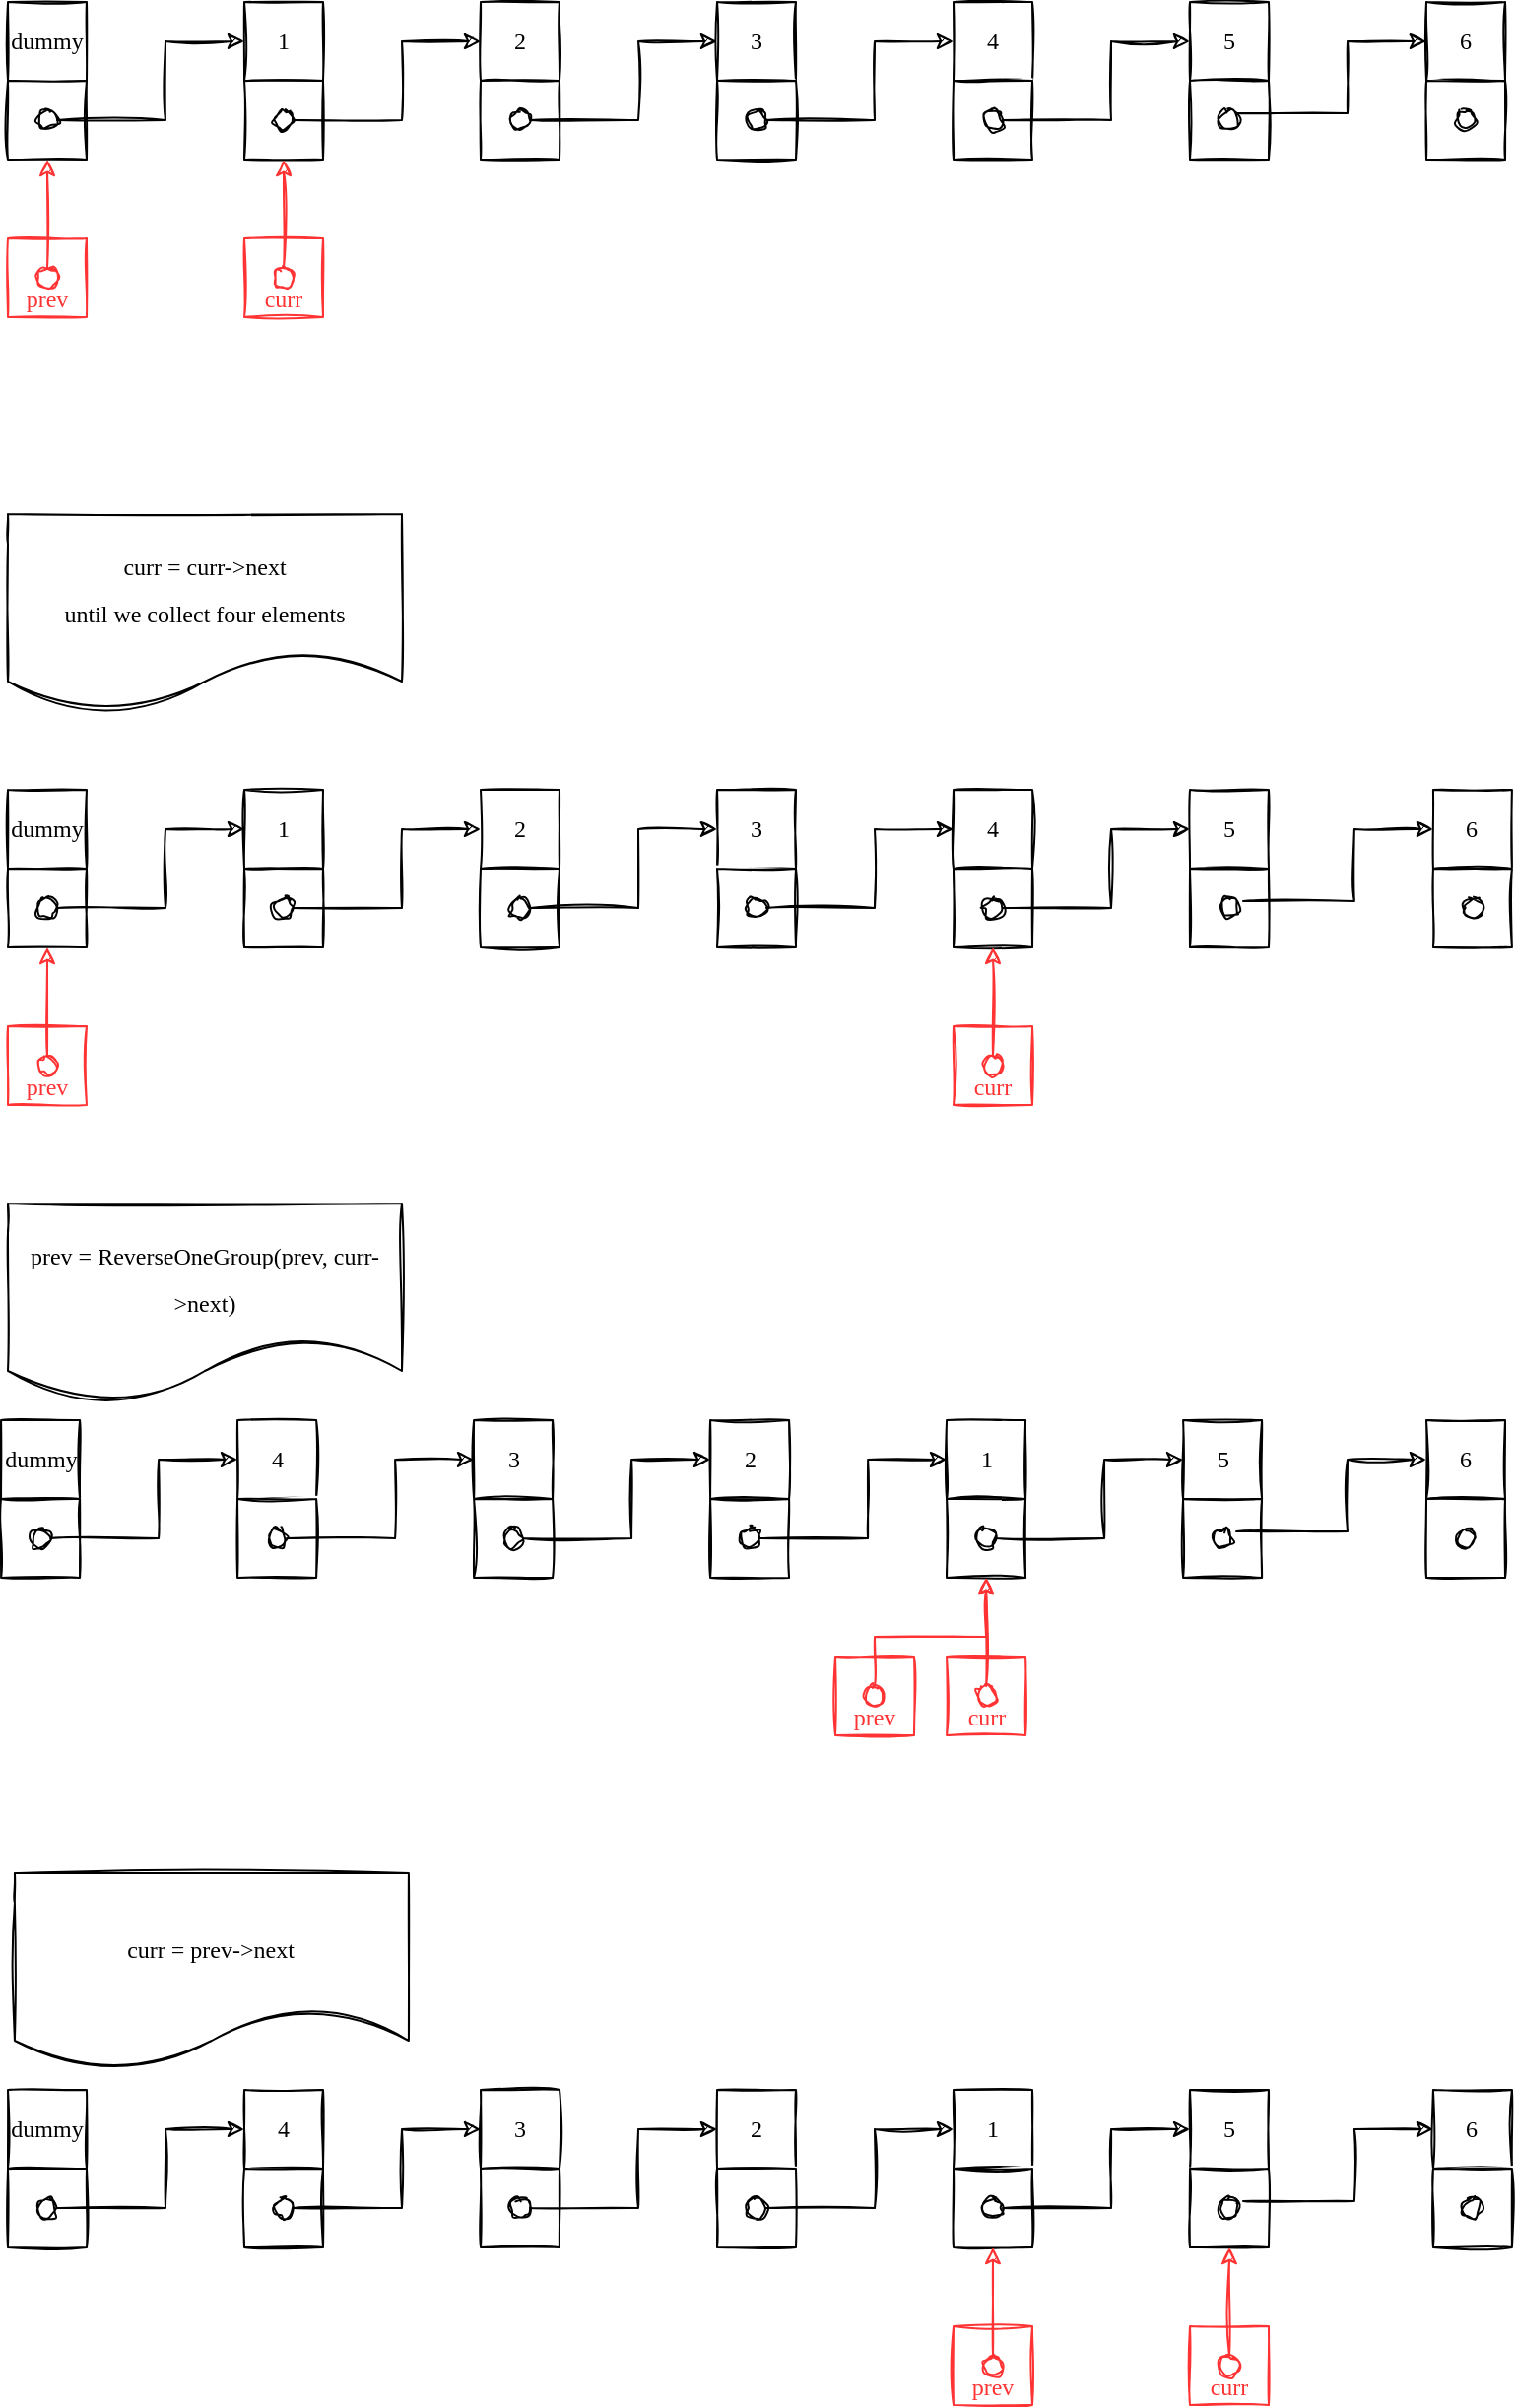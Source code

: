 <mxfile version="20.2.2" type="github" pages="3">
  <diagram id="BJCNtecdDHB6hmKqfSyz" name="reverseKGroup">
    <mxGraphModel dx="4730" dy="2520" grid="1" gridSize="10" guides="1" tooltips="1" connect="1" arrows="1" fold="1" page="1" pageScale="1" pageWidth="827" pageHeight="1169" math="0" shadow="0">
      <root>
        <mxCell id="0" />
        <mxCell id="1" parent="0" />
        <mxCell id="H0zp-v8Q9CIDHG9rSjJf-1" value="1" style="rounded=0;whiteSpace=wrap;html=1;sketch=1;fontFamily=Comic Sans MS;" vertex="1" parent="1">
          <mxGeometry x="320" y="80" width="40" height="40" as="geometry" />
        </mxCell>
        <mxCell id="H0zp-v8Q9CIDHG9rSjJf-2" value="" style="rounded=0;whiteSpace=wrap;html=1;sketch=1;fontFamily=Comic Sans MS;" vertex="1" parent="1">
          <mxGeometry x="320" y="120" width="40" height="40" as="geometry" />
        </mxCell>
        <mxCell id="H0zp-v8Q9CIDHG9rSjJf-3" value="2" style="rounded=0;whiteSpace=wrap;html=1;sketch=1;fontFamily=Comic Sans MS;" vertex="1" parent="1">
          <mxGeometry x="440" y="80" width="40" height="40" as="geometry" />
        </mxCell>
        <mxCell id="H0zp-v8Q9CIDHG9rSjJf-4" value="" style="rounded=0;whiteSpace=wrap;html=1;sketch=1;fontFamily=Comic Sans MS;" vertex="1" parent="1">
          <mxGeometry x="440" y="120" width="40" height="40" as="geometry" />
        </mxCell>
        <mxCell id="H0zp-v8Q9CIDHG9rSjJf-5" value="3" style="rounded=0;whiteSpace=wrap;html=1;sketch=1;fontFamily=Comic Sans MS;" vertex="1" parent="1">
          <mxGeometry x="560" y="80" width="40" height="40" as="geometry" />
        </mxCell>
        <mxCell id="H0zp-v8Q9CIDHG9rSjJf-6" value="" style="rounded=0;whiteSpace=wrap;html=1;sketch=1;fontFamily=Comic Sans MS;" vertex="1" parent="1">
          <mxGeometry x="560" y="120" width="40" height="40" as="geometry" />
        </mxCell>
        <mxCell id="H0zp-v8Q9CIDHG9rSjJf-7" value="4" style="rounded=0;whiteSpace=wrap;html=1;sketch=1;fontFamily=Comic Sans MS;" vertex="1" parent="1">
          <mxGeometry x="680" y="80" width="40" height="40" as="geometry" />
        </mxCell>
        <mxCell id="H0zp-v8Q9CIDHG9rSjJf-8" value="" style="rounded=0;whiteSpace=wrap;html=1;sketch=1;fontFamily=Comic Sans MS;" vertex="1" parent="1">
          <mxGeometry x="680" y="120" width="40" height="40" as="geometry" />
        </mxCell>
        <mxCell id="H0zp-v8Q9CIDHG9rSjJf-9" value="5" style="rounded=0;whiteSpace=wrap;html=1;sketch=1;fontFamily=Comic Sans MS;" vertex="1" parent="1">
          <mxGeometry x="800" y="80" width="40" height="40" as="geometry" />
        </mxCell>
        <mxCell id="H0zp-v8Q9CIDHG9rSjJf-10" value="" style="rounded=0;whiteSpace=wrap;html=1;sketch=1;fontFamily=Comic Sans MS;" vertex="1" parent="1">
          <mxGeometry x="800" y="120" width="40" height="40" as="geometry" />
        </mxCell>
        <mxCell id="H0zp-v8Q9CIDHG9rSjJf-11" value="dummy" style="rounded=0;whiteSpace=wrap;html=1;sketch=1;fontFamily=Comic Sans MS;" vertex="1" parent="1">
          <mxGeometry x="200" y="80" width="40" height="40" as="geometry" />
        </mxCell>
        <mxCell id="H0zp-v8Q9CIDHG9rSjJf-12" value="" style="rounded=0;whiteSpace=wrap;html=1;sketch=1;fontFamily=Comic Sans MS;" vertex="1" parent="1">
          <mxGeometry x="200" y="120" width="40" height="40" as="geometry" />
        </mxCell>
        <mxCell id="H0zp-v8Q9CIDHG9rSjJf-13" value="" style="ellipse;whiteSpace=wrap;html=1;aspect=fixed;sketch=1;fontFamily=Comic Sans MS;" vertex="1" parent="1">
          <mxGeometry x="215" y="135" width="10" height="10" as="geometry" />
        </mxCell>
        <mxCell id="H0zp-v8Q9CIDHG9rSjJf-14" value="" style="endArrow=classic;html=1;rounded=0;sketch=1;fontFamily=Comic Sans MS;exitX=1;exitY=0.5;exitDx=0;exitDy=0;entryX=0;entryY=0.5;entryDx=0;entryDy=0;edgeStyle=elbowEdgeStyle;" edge="1" parent="1" source="H0zp-v8Q9CIDHG9rSjJf-13" target="H0zp-v8Q9CIDHG9rSjJf-1">
          <mxGeometry width="50" height="50" relative="1" as="geometry">
            <mxPoint x="550" y="290" as="sourcePoint" />
            <mxPoint x="600" y="240" as="targetPoint" />
            <Array as="points">
              <mxPoint x="280" y="120" />
            </Array>
          </mxGeometry>
        </mxCell>
        <mxCell id="H0zp-v8Q9CIDHG9rSjJf-15" value="" style="ellipse;whiteSpace=wrap;html=1;aspect=fixed;sketch=1;fontFamily=Comic Sans MS;" vertex="1" parent="1">
          <mxGeometry x="335" y="135" width="10" height="10" as="geometry" />
        </mxCell>
        <mxCell id="H0zp-v8Q9CIDHG9rSjJf-16" value="" style="endArrow=classic;html=1;rounded=0;sketch=1;fontFamily=Comic Sans MS;exitX=1;exitY=0.5;exitDx=0;exitDy=0;entryX=0;entryY=0.5;entryDx=0;entryDy=0;edgeStyle=orthogonalEdgeStyle;" edge="1" parent="1" source="H0zp-v8Q9CIDHG9rSjJf-15" target="H0zp-v8Q9CIDHG9rSjJf-3">
          <mxGeometry width="50" height="50" relative="1" as="geometry">
            <mxPoint x="670" y="290" as="sourcePoint" />
            <mxPoint x="400" y="140" as="targetPoint" />
            <Array as="points">
              <mxPoint x="400" y="140" />
              <mxPoint x="400" y="100" />
            </Array>
          </mxGeometry>
        </mxCell>
        <mxCell id="H0zp-v8Q9CIDHG9rSjJf-17" value="" style="ellipse;whiteSpace=wrap;html=1;aspect=fixed;sketch=1;fontFamily=Comic Sans MS;" vertex="1" parent="1">
          <mxGeometry x="455" y="135" width="10" height="10" as="geometry" />
        </mxCell>
        <mxCell id="H0zp-v8Q9CIDHG9rSjJf-18" value="" style="endArrow=classic;html=1;rounded=0;sketch=1;fontFamily=Comic Sans MS;exitX=1;exitY=0.5;exitDx=0;exitDy=0;entryX=0;entryY=0.5;entryDx=0;entryDy=0;edgeStyle=orthogonalEdgeStyle;" edge="1" parent="1" source="H0zp-v8Q9CIDHG9rSjJf-17" target="H0zp-v8Q9CIDHG9rSjJf-5">
          <mxGeometry width="50" height="50" relative="1" as="geometry">
            <mxPoint x="790" y="290" as="sourcePoint" />
            <mxPoint x="520" y="140" as="targetPoint" />
            <Array as="points">
              <mxPoint x="520" y="140" />
              <mxPoint x="520" y="100" />
            </Array>
          </mxGeometry>
        </mxCell>
        <mxCell id="H0zp-v8Q9CIDHG9rSjJf-19" value="" style="ellipse;whiteSpace=wrap;html=1;aspect=fixed;sketch=1;fontFamily=Comic Sans MS;" vertex="1" parent="1">
          <mxGeometry x="575" y="135" width="10" height="10" as="geometry" />
        </mxCell>
        <mxCell id="H0zp-v8Q9CIDHG9rSjJf-20" value="" style="endArrow=classic;html=1;rounded=0;sketch=1;fontFamily=Comic Sans MS;exitX=1;exitY=0.5;exitDx=0;exitDy=0;entryX=0;entryY=0.5;entryDx=0;entryDy=0;edgeStyle=orthogonalEdgeStyle;" edge="1" parent="1" source="H0zp-v8Q9CIDHG9rSjJf-19" target="H0zp-v8Q9CIDHG9rSjJf-7">
          <mxGeometry width="50" height="50" relative="1" as="geometry">
            <mxPoint x="910" y="290" as="sourcePoint" />
            <mxPoint x="640" y="140" as="targetPoint" />
            <Array as="points">
              <mxPoint x="640" y="140" />
              <mxPoint x="640" y="100" />
            </Array>
          </mxGeometry>
        </mxCell>
        <mxCell id="H0zp-v8Q9CIDHG9rSjJf-21" value="" style="ellipse;whiteSpace=wrap;html=1;aspect=fixed;sketch=1;fontFamily=Comic Sans MS;" vertex="1" parent="1">
          <mxGeometry x="695" y="135" width="10" height="10" as="geometry" />
        </mxCell>
        <mxCell id="H0zp-v8Q9CIDHG9rSjJf-22" value="" style="endArrow=classic;html=1;rounded=0;sketch=1;fontFamily=Comic Sans MS;exitX=1;exitY=0.5;exitDx=0;exitDy=0;entryX=0;entryY=0.5;entryDx=0;entryDy=0;edgeStyle=orthogonalEdgeStyle;" edge="1" parent="1" source="H0zp-v8Q9CIDHG9rSjJf-21" target="H0zp-v8Q9CIDHG9rSjJf-9">
          <mxGeometry width="50" height="50" relative="1" as="geometry">
            <mxPoint x="1030" y="290" as="sourcePoint" />
            <mxPoint x="760" y="140" as="targetPoint" />
            <Array as="points">
              <mxPoint x="760" y="140" />
              <mxPoint x="760" y="100" />
            </Array>
          </mxGeometry>
        </mxCell>
        <mxCell id="H0zp-v8Q9CIDHG9rSjJf-23" value="" style="ellipse;whiteSpace=wrap;html=1;aspect=fixed;sketch=1;fontFamily=Comic Sans MS;" vertex="1" parent="1">
          <mxGeometry x="815" y="135" width="10" height="10" as="geometry" />
        </mxCell>
        <mxCell id="H0zp-v8Q9CIDHG9rSjJf-24" value="&lt;font color=&quot;#ff3333&quot;&gt;prev&lt;/font&gt;" style="rounded=0;whiteSpace=wrap;html=1;sketch=1;fontFamily=Comic Sans MS;strokeColor=#FF3333;verticalAlign=bottom;" vertex="1" parent="1">
          <mxGeometry x="200" y="200" width="40" height="40" as="geometry" />
        </mxCell>
        <mxCell id="H0zp-v8Q9CIDHG9rSjJf-25" value="" style="ellipse;whiteSpace=wrap;html=1;aspect=fixed;sketch=1;fontFamily=Comic Sans MS;strokeColor=#FF3333;" vertex="1" parent="1">
          <mxGeometry x="215" y="215" width="10" height="10" as="geometry" />
        </mxCell>
        <mxCell id="H0zp-v8Q9CIDHG9rSjJf-26" value="" style="endArrow=classic;html=1;rounded=0;sketch=1;fontFamily=Comic Sans MS;fontSize=20;strokeColor=#FF3333;entryX=0.5;entryY=1;entryDx=0;entryDy=0;startArrow=none;" edge="1" parent="1" source="H0zp-v8Q9CIDHG9rSjJf-25" target="H0zp-v8Q9CIDHG9rSjJf-12">
          <mxGeometry width="50" height="50" relative="1" as="geometry">
            <mxPoint x="220" y="220" as="sourcePoint" />
            <mxPoint x="420" y="210" as="targetPoint" />
          </mxGeometry>
        </mxCell>
        <mxCell id="H0zp-v8Q9CIDHG9rSjJf-33" value="&lt;font color=&quot;#ff3333&quot;&gt;curr&lt;/font&gt;" style="rounded=0;whiteSpace=wrap;html=1;sketch=1;fontFamily=Comic Sans MS;strokeColor=#FF3333;verticalAlign=bottom;" vertex="1" parent="1">
          <mxGeometry x="320" y="200" width="40" height="40" as="geometry" />
        </mxCell>
        <mxCell id="H0zp-v8Q9CIDHG9rSjJf-34" value="" style="ellipse;whiteSpace=wrap;html=1;aspect=fixed;sketch=1;fontFamily=Comic Sans MS;strokeColor=#FF3333;" vertex="1" parent="1">
          <mxGeometry x="335" y="215" width="10" height="10" as="geometry" />
        </mxCell>
        <mxCell id="H0zp-v8Q9CIDHG9rSjJf-35" value="" style="endArrow=classic;html=1;rounded=0;sketch=1;fontFamily=Comic Sans MS;fontSize=20;strokeColor=#FF3333;entryX=0.5;entryY=1;entryDx=0;entryDy=0;" edge="1" parent="1" source="H0zp-v8Q9CIDHG9rSjJf-34">
          <mxGeometry width="50" height="50" relative="1" as="geometry">
            <mxPoint x="490" y="260" as="sourcePoint" />
            <mxPoint x="340" y="160" as="targetPoint" />
          </mxGeometry>
        </mxCell>
        <mxCell id="KDSO4K9wxV18beYOf6Om-1" value="1" style="rounded=0;whiteSpace=wrap;html=1;sketch=1;fontFamily=Comic Sans MS;" vertex="1" parent="1">
          <mxGeometry x="320" y="480" width="40" height="40" as="geometry" />
        </mxCell>
        <mxCell id="KDSO4K9wxV18beYOf6Om-2" value="" style="rounded=0;whiteSpace=wrap;html=1;sketch=1;fontFamily=Comic Sans MS;" vertex="1" parent="1">
          <mxGeometry x="320" y="520" width="40" height="40" as="geometry" />
        </mxCell>
        <mxCell id="KDSO4K9wxV18beYOf6Om-3" value="2" style="rounded=0;whiteSpace=wrap;html=1;sketch=1;fontFamily=Comic Sans MS;" vertex="1" parent="1">
          <mxGeometry x="440" y="480" width="40" height="40" as="geometry" />
        </mxCell>
        <mxCell id="KDSO4K9wxV18beYOf6Om-4" value="" style="rounded=0;whiteSpace=wrap;html=1;sketch=1;fontFamily=Comic Sans MS;" vertex="1" parent="1">
          <mxGeometry x="440" y="520" width="40" height="40" as="geometry" />
        </mxCell>
        <mxCell id="KDSO4K9wxV18beYOf6Om-5" value="3" style="rounded=0;whiteSpace=wrap;html=1;sketch=1;fontFamily=Comic Sans MS;" vertex="1" parent="1">
          <mxGeometry x="560" y="480" width="40" height="40" as="geometry" />
        </mxCell>
        <mxCell id="KDSO4K9wxV18beYOf6Om-6" value="" style="rounded=0;whiteSpace=wrap;html=1;sketch=1;fontFamily=Comic Sans MS;" vertex="1" parent="1">
          <mxGeometry x="560" y="520" width="40" height="40" as="geometry" />
        </mxCell>
        <mxCell id="KDSO4K9wxV18beYOf6Om-7" value="4" style="rounded=0;whiteSpace=wrap;html=1;sketch=1;fontFamily=Comic Sans MS;" vertex="1" parent="1">
          <mxGeometry x="680" y="480" width="40" height="40" as="geometry" />
        </mxCell>
        <mxCell id="KDSO4K9wxV18beYOf6Om-8" value="" style="rounded=0;whiteSpace=wrap;html=1;sketch=1;fontFamily=Comic Sans MS;" vertex="1" parent="1">
          <mxGeometry x="680" y="520" width="40" height="40" as="geometry" />
        </mxCell>
        <mxCell id="KDSO4K9wxV18beYOf6Om-9" value="5" style="rounded=0;whiteSpace=wrap;html=1;sketch=1;fontFamily=Comic Sans MS;" vertex="1" parent="1">
          <mxGeometry x="800" y="480" width="40" height="40" as="geometry" />
        </mxCell>
        <mxCell id="KDSO4K9wxV18beYOf6Om-10" value="" style="rounded=0;whiteSpace=wrap;html=1;sketch=1;fontFamily=Comic Sans MS;" vertex="1" parent="1">
          <mxGeometry x="800" y="520" width="40" height="40" as="geometry" />
        </mxCell>
        <mxCell id="KDSO4K9wxV18beYOf6Om-11" value="dummy" style="rounded=0;whiteSpace=wrap;html=1;sketch=1;fontFamily=Comic Sans MS;" vertex="1" parent="1">
          <mxGeometry x="200" y="480" width="40" height="40" as="geometry" />
        </mxCell>
        <mxCell id="KDSO4K9wxV18beYOf6Om-12" value="" style="rounded=0;whiteSpace=wrap;html=1;sketch=1;fontFamily=Comic Sans MS;" vertex="1" parent="1">
          <mxGeometry x="200" y="520" width="40" height="40" as="geometry" />
        </mxCell>
        <mxCell id="KDSO4K9wxV18beYOf6Om-13" value="" style="ellipse;whiteSpace=wrap;html=1;aspect=fixed;sketch=1;fontFamily=Comic Sans MS;" vertex="1" parent="1">
          <mxGeometry x="215" y="535" width="10" height="10" as="geometry" />
        </mxCell>
        <mxCell id="KDSO4K9wxV18beYOf6Om-14" value="" style="endArrow=classic;html=1;rounded=0;sketch=1;fontFamily=Comic Sans MS;exitX=1;exitY=0.5;exitDx=0;exitDy=0;entryX=0;entryY=0.5;entryDx=0;entryDy=0;edgeStyle=elbowEdgeStyle;" edge="1" parent="1" source="KDSO4K9wxV18beYOf6Om-13" target="KDSO4K9wxV18beYOf6Om-1">
          <mxGeometry width="50" height="50" relative="1" as="geometry">
            <mxPoint x="550" y="690" as="sourcePoint" />
            <mxPoint x="600" y="640" as="targetPoint" />
            <Array as="points">
              <mxPoint x="280" y="520" />
            </Array>
          </mxGeometry>
        </mxCell>
        <mxCell id="KDSO4K9wxV18beYOf6Om-15" value="" style="ellipse;whiteSpace=wrap;html=1;aspect=fixed;sketch=1;fontFamily=Comic Sans MS;" vertex="1" parent="1">
          <mxGeometry x="335" y="535" width="10" height="10" as="geometry" />
        </mxCell>
        <mxCell id="KDSO4K9wxV18beYOf6Om-16" value="" style="endArrow=classic;html=1;rounded=0;sketch=1;fontFamily=Comic Sans MS;exitX=1;exitY=0.5;exitDx=0;exitDy=0;entryX=0;entryY=0.5;entryDx=0;entryDy=0;edgeStyle=orthogonalEdgeStyle;" edge="1" parent="1" source="KDSO4K9wxV18beYOf6Om-15" target="KDSO4K9wxV18beYOf6Om-3">
          <mxGeometry width="50" height="50" relative="1" as="geometry">
            <mxPoint x="670" y="690" as="sourcePoint" />
            <mxPoint x="400" y="540" as="targetPoint" />
            <Array as="points">
              <mxPoint x="400" y="540" />
              <mxPoint x="400" y="500" />
            </Array>
          </mxGeometry>
        </mxCell>
        <mxCell id="KDSO4K9wxV18beYOf6Om-17" value="" style="ellipse;whiteSpace=wrap;html=1;aspect=fixed;sketch=1;fontFamily=Comic Sans MS;" vertex="1" parent="1">
          <mxGeometry x="455" y="535" width="10" height="10" as="geometry" />
        </mxCell>
        <mxCell id="KDSO4K9wxV18beYOf6Om-18" value="" style="endArrow=classic;html=1;rounded=0;sketch=1;fontFamily=Comic Sans MS;exitX=1;exitY=0.5;exitDx=0;exitDy=0;entryX=0;entryY=0.5;entryDx=0;entryDy=0;edgeStyle=orthogonalEdgeStyle;" edge="1" parent="1" source="KDSO4K9wxV18beYOf6Om-17" target="KDSO4K9wxV18beYOf6Om-5">
          <mxGeometry width="50" height="50" relative="1" as="geometry">
            <mxPoint x="790" y="690" as="sourcePoint" />
            <mxPoint x="520" y="540" as="targetPoint" />
            <Array as="points">
              <mxPoint x="520" y="540" />
              <mxPoint x="520" y="500" />
            </Array>
          </mxGeometry>
        </mxCell>
        <mxCell id="KDSO4K9wxV18beYOf6Om-19" value="" style="ellipse;whiteSpace=wrap;html=1;aspect=fixed;sketch=1;fontFamily=Comic Sans MS;" vertex="1" parent="1">
          <mxGeometry x="575" y="535" width="10" height="10" as="geometry" />
        </mxCell>
        <mxCell id="KDSO4K9wxV18beYOf6Om-20" value="" style="endArrow=classic;html=1;rounded=0;sketch=1;fontFamily=Comic Sans MS;exitX=1;exitY=0.5;exitDx=0;exitDy=0;entryX=0;entryY=0.5;entryDx=0;entryDy=0;edgeStyle=orthogonalEdgeStyle;" edge="1" parent="1" source="KDSO4K9wxV18beYOf6Om-19" target="KDSO4K9wxV18beYOf6Om-7">
          <mxGeometry width="50" height="50" relative="1" as="geometry">
            <mxPoint x="910" y="690" as="sourcePoint" />
            <mxPoint x="640" y="540" as="targetPoint" />
            <Array as="points">
              <mxPoint x="640" y="540" />
              <mxPoint x="640" y="500" />
            </Array>
          </mxGeometry>
        </mxCell>
        <mxCell id="KDSO4K9wxV18beYOf6Om-21" value="" style="ellipse;whiteSpace=wrap;html=1;aspect=fixed;sketch=1;fontFamily=Comic Sans MS;" vertex="1" parent="1">
          <mxGeometry x="695" y="535" width="10" height="10" as="geometry" />
        </mxCell>
        <mxCell id="KDSO4K9wxV18beYOf6Om-22" value="" style="endArrow=classic;html=1;rounded=0;sketch=1;fontFamily=Comic Sans MS;exitX=1;exitY=0.5;exitDx=0;exitDy=0;entryX=0;entryY=0.5;entryDx=0;entryDy=0;edgeStyle=orthogonalEdgeStyle;" edge="1" parent="1" source="KDSO4K9wxV18beYOf6Om-21" target="KDSO4K9wxV18beYOf6Om-9">
          <mxGeometry width="50" height="50" relative="1" as="geometry">
            <mxPoint x="1030" y="690" as="sourcePoint" />
            <mxPoint x="760" y="540" as="targetPoint" />
            <Array as="points">
              <mxPoint x="760" y="540" />
              <mxPoint x="760" y="500" />
            </Array>
          </mxGeometry>
        </mxCell>
        <mxCell id="KDSO4K9wxV18beYOf6Om-23" value="" style="ellipse;whiteSpace=wrap;html=1;aspect=fixed;sketch=1;fontFamily=Comic Sans MS;" vertex="1" parent="1">
          <mxGeometry x="815" y="535" width="10" height="10" as="geometry" />
        </mxCell>
        <mxCell id="KDSO4K9wxV18beYOf6Om-24" value="&lt;font color=&quot;#ff3333&quot;&gt;prev&lt;/font&gt;" style="rounded=0;whiteSpace=wrap;html=1;sketch=1;fontFamily=Comic Sans MS;strokeColor=#FF3333;verticalAlign=bottom;" vertex="1" parent="1">
          <mxGeometry x="200" y="600" width="40" height="40" as="geometry" />
        </mxCell>
        <mxCell id="KDSO4K9wxV18beYOf6Om-25" value="" style="ellipse;whiteSpace=wrap;html=1;aspect=fixed;sketch=1;fontFamily=Comic Sans MS;strokeColor=#FF3333;" vertex="1" parent="1">
          <mxGeometry x="215" y="615" width="10" height="10" as="geometry" />
        </mxCell>
        <mxCell id="KDSO4K9wxV18beYOf6Om-26" value="" style="endArrow=classic;html=1;rounded=0;sketch=1;fontFamily=Comic Sans MS;fontSize=20;strokeColor=#FF3333;entryX=0.5;entryY=1;entryDx=0;entryDy=0;" edge="1" parent="1" source="KDSO4K9wxV18beYOf6Om-25" target="KDSO4K9wxV18beYOf6Om-12">
          <mxGeometry width="50" height="50" relative="1" as="geometry">
            <mxPoint x="370" y="660" as="sourcePoint" />
            <mxPoint x="420" y="610" as="targetPoint" />
          </mxGeometry>
        </mxCell>
        <mxCell id="KDSO4K9wxV18beYOf6Om-30" value="&lt;font color=&quot;#ff3333&quot;&gt;curr&lt;/font&gt;" style="rounded=0;whiteSpace=wrap;html=1;sketch=1;fontFamily=Comic Sans MS;strokeColor=#FF3333;verticalAlign=bottom;" vertex="1" parent="1">
          <mxGeometry x="680" y="600" width="40" height="40" as="geometry" />
        </mxCell>
        <mxCell id="KDSO4K9wxV18beYOf6Om-31" value="" style="ellipse;whiteSpace=wrap;html=1;aspect=fixed;sketch=1;fontFamily=Comic Sans MS;strokeColor=#FF3333;" vertex="1" parent="1">
          <mxGeometry x="695" y="615" width="10" height="10" as="geometry" />
        </mxCell>
        <mxCell id="KDSO4K9wxV18beYOf6Om-32" value="" style="endArrow=classic;html=1;rounded=0;sketch=1;fontFamily=Comic Sans MS;fontSize=20;strokeColor=#FF3333;entryX=0.5;entryY=1;entryDx=0;entryDy=0;" edge="1" parent="1" source="KDSO4K9wxV18beYOf6Om-31">
          <mxGeometry width="50" height="50" relative="1" as="geometry">
            <mxPoint x="850" y="660" as="sourcePoint" />
            <mxPoint x="700" y="560" as="targetPoint" />
          </mxGeometry>
        </mxCell>
        <mxCell id="EQqJ0hZn_116NgR2CNY0-1" value="&lt;font color=&quot;#000000&quot; style=&quot;font-size: 12px;&quot;&gt;curr = curr-&amp;gt;next&lt;br&gt;until we collect four elements&lt;br&gt;&lt;/font&gt;" style="shape=document;whiteSpace=wrap;html=1;boundedLbl=1;sketch=1;fontFamily=Comic Sans MS;fontSize=20;fontColor=#FF3333;strokeColor=#000000;" vertex="1" parent="1">
          <mxGeometry x="200" y="340" width="200" height="100" as="geometry" />
        </mxCell>
        <mxCell id="EQqJ0hZn_116NgR2CNY0-36" value="6" style="rounded=0;whiteSpace=wrap;html=1;sketch=1;fontFamily=Comic Sans MS;" vertex="1" parent="1">
          <mxGeometry x="920" y="80" width="40" height="40" as="geometry" />
        </mxCell>
        <mxCell id="EQqJ0hZn_116NgR2CNY0-37" value="" style="rounded=0;whiteSpace=wrap;html=1;sketch=1;fontFamily=Comic Sans MS;" vertex="1" parent="1">
          <mxGeometry x="920" y="120" width="40" height="40" as="geometry" />
        </mxCell>
        <mxCell id="EQqJ0hZn_116NgR2CNY0-40" value="" style="ellipse;whiteSpace=wrap;html=1;aspect=fixed;sketch=1;fontFamily=Comic Sans MS;" vertex="1" parent="1">
          <mxGeometry x="935" y="135" width="10" height="10" as="geometry" />
        </mxCell>
        <mxCell id="EQqJ0hZn_116NgR2CNY0-43" value="" style="endArrow=classic;html=1;rounded=0;sketch=1;fontFamily=Comic Sans MS;exitX=1;exitY=0;exitDx=0;exitDy=0;edgeStyle=orthogonalEdgeStyle;entryX=0;entryY=0.5;entryDx=0;entryDy=0;" edge="1" parent="1" source="H0zp-v8Q9CIDHG9rSjJf-23" target="EQqJ0hZn_116NgR2CNY0-36">
          <mxGeometry width="50" height="50" relative="1" as="geometry">
            <mxPoint x="715" y="150" as="sourcePoint" />
            <mxPoint x="900" y="100" as="targetPoint" />
            <Array as="points">
              <mxPoint x="880" y="136" />
              <mxPoint x="880" y="100" />
            </Array>
          </mxGeometry>
        </mxCell>
        <mxCell id="EQqJ0hZn_116NgR2CNY0-44" value="6" style="rounded=0;whiteSpace=wrap;html=1;sketch=1;fontFamily=Comic Sans MS;" vertex="1" parent="1">
          <mxGeometry x="923.46" y="480" width="40" height="40" as="geometry" />
        </mxCell>
        <mxCell id="EQqJ0hZn_116NgR2CNY0-45" value="" style="rounded=0;whiteSpace=wrap;html=1;sketch=1;fontFamily=Comic Sans MS;" vertex="1" parent="1">
          <mxGeometry x="923.46" y="520" width="40" height="40" as="geometry" />
        </mxCell>
        <mxCell id="EQqJ0hZn_116NgR2CNY0-46" value="" style="ellipse;whiteSpace=wrap;html=1;aspect=fixed;sketch=1;fontFamily=Comic Sans MS;" vertex="1" parent="1">
          <mxGeometry x="938.46" y="535" width="10" height="10" as="geometry" />
        </mxCell>
        <mxCell id="EQqJ0hZn_116NgR2CNY0-47" value="" style="endArrow=classic;html=1;rounded=0;sketch=1;fontFamily=Comic Sans MS;exitX=1;exitY=0;exitDx=0;exitDy=0;edgeStyle=orthogonalEdgeStyle;entryX=0;entryY=0.5;entryDx=0;entryDy=0;" edge="1" parent="1" target="EQqJ0hZn_116NgR2CNY0-44">
          <mxGeometry width="50" height="50" relative="1" as="geometry">
            <mxPoint x="826.996" y="536.464" as="sourcePoint" />
            <mxPoint x="903.46" y="500" as="targetPoint" />
            <Array as="points">
              <mxPoint x="883.46" y="536" />
              <mxPoint x="883.46" y="500" />
            </Array>
          </mxGeometry>
        </mxCell>
        <mxCell id="EQqJ0hZn_116NgR2CNY0-48" value="4" style="rounded=0;whiteSpace=wrap;html=1;sketch=1;fontFamily=Comic Sans MS;" vertex="1" parent="1">
          <mxGeometry x="316.54" y="800" width="40" height="40" as="geometry" />
        </mxCell>
        <mxCell id="EQqJ0hZn_116NgR2CNY0-49" value="" style="rounded=0;whiteSpace=wrap;html=1;sketch=1;fontFamily=Comic Sans MS;" vertex="1" parent="1">
          <mxGeometry x="316.54" y="840" width="40" height="40" as="geometry" />
        </mxCell>
        <mxCell id="EQqJ0hZn_116NgR2CNY0-50" value="3" style="rounded=0;whiteSpace=wrap;html=1;sketch=1;fontFamily=Comic Sans MS;" vertex="1" parent="1">
          <mxGeometry x="436.54" y="800" width="40" height="40" as="geometry" />
        </mxCell>
        <mxCell id="EQqJ0hZn_116NgR2CNY0-51" value="" style="rounded=0;whiteSpace=wrap;html=1;sketch=1;fontFamily=Comic Sans MS;" vertex="1" parent="1">
          <mxGeometry x="436.54" y="840" width="40" height="40" as="geometry" />
        </mxCell>
        <mxCell id="EQqJ0hZn_116NgR2CNY0-52" value="2" style="rounded=0;whiteSpace=wrap;html=1;sketch=1;fontFamily=Comic Sans MS;" vertex="1" parent="1">
          <mxGeometry x="556.54" y="800" width="40" height="40" as="geometry" />
        </mxCell>
        <mxCell id="EQqJ0hZn_116NgR2CNY0-53" value="" style="rounded=0;whiteSpace=wrap;html=1;sketch=1;fontFamily=Comic Sans MS;" vertex="1" parent="1">
          <mxGeometry x="556.54" y="840" width="40" height="40" as="geometry" />
        </mxCell>
        <mxCell id="EQqJ0hZn_116NgR2CNY0-54" value="1" style="rounded=0;whiteSpace=wrap;html=1;sketch=1;fontFamily=Comic Sans MS;" vertex="1" parent="1">
          <mxGeometry x="676.54" y="800" width="40" height="40" as="geometry" />
        </mxCell>
        <mxCell id="EQqJ0hZn_116NgR2CNY0-55" value="" style="rounded=0;whiteSpace=wrap;html=1;sketch=1;fontFamily=Comic Sans MS;" vertex="1" parent="1">
          <mxGeometry x="676.54" y="840" width="40" height="40" as="geometry" />
        </mxCell>
        <mxCell id="EQqJ0hZn_116NgR2CNY0-56" value="5" style="rounded=0;whiteSpace=wrap;html=1;sketch=1;fontFamily=Comic Sans MS;" vertex="1" parent="1">
          <mxGeometry x="796.54" y="800" width="40" height="40" as="geometry" />
        </mxCell>
        <mxCell id="EQqJ0hZn_116NgR2CNY0-57" value="" style="rounded=0;whiteSpace=wrap;html=1;sketch=1;fontFamily=Comic Sans MS;" vertex="1" parent="1">
          <mxGeometry x="796.54" y="840" width="40" height="40" as="geometry" />
        </mxCell>
        <mxCell id="EQqJ0hZn_116NgR2CNY0-58" value="dummy" style="rounded=0;whiteSpace=wrap;html=1;sketch=1;fontFamily=Comic Sans MS;" vertex="1" parent="1">
          <mxGeometry x="196.54" y="800" width="40" height="40" as="geometry" />
        </mxCell>
        <mxCell id="EQqJ0hZn_116NgR2CNY0-59" value="" style="rounded=0;whiteSpace=wrap;html=1;sketch=1;fontFamily=Comic Sans MS;" vertex="1" parent="1">
          <mxGeometry x="196.54" y="840" width="40" height="40" as="geometry" />
        </mxCell>
        <mxCell id="EQqJ0hZn_116NgR2CNY0-60" value="" style="ellipse;whiteSpace=wrap;html=1;aspect=fixed;sketch=1;fontFamily=Comic Sans MS;" vertex="1" parent="1">
          <mxGeometry x="211.54" y="855" width="10" height="10" as="geometry" />
        </mxCell>
        <mxCell id="EQqJ0hZn_116NgR2CNY0-61" value="" style="endArrow=classic;html=1;rounded=0;sketch=1;fontFamily=Comic Sans MS;exitX=1;exitY=0.5;exitDx=0;exitDy=0;entryX=0;entryY=0.5;entryDx=0;entryDy=0;edgeStyle=elbowEdgeStyle;" edge="1" parent="1" source="EQqJ0hZn_116NgR2CNY0-60" target="EQqJ0hZn_116NgR2CNY0-48">
          <mxGeometry width="50" height="50" relative="1" as="geometry">
            <mxPoint x="546.54" y="1010" as="sourcePoint" />
            <mxPoint x="596.54" y="960" as="targetPoint" />
            <Array as="points">
              <mxPoint x="276.54" y="840" />
            </Array>
          </mxGeometry>
        </mxCell>
        <mxCell id="EQqJ0hZn_116NgR2CNY0-62" value="" style="ellipse;whiteSpace=wrap;html=1;aspect=fixed;sketch=1;fontFamily=Comic Sans MS;" vertex="1" parent="1">
          <mxGeometry x="331.54" y="855" width="10" height="10" as="geometry" />
        </mxCell>
        <mxCell id="EQqJ0hZn_116NgR2CNY0-63" value="" style="endArrow=classic;html=1;rounded=0;sketch=1;fontFamily=Comic Sans MS;exitX=1;exitY=0.5;exitDx=0;exitDy=0;entryX=0;entryY=0.5;entryDx=0;entryDy=0;edgeStyle=orthogonalEdgeStyle;" edge="1" parent="1" source="EQqJ0hZn_116NgR2CNY0-62" target="EQqJ0hZn_116NgR2CNY0-50">
          <mxGeometry width="50" height="50" relative="1" as="geometry">
            <mxPoint x="666.54" y="1010" as="sourcePoint" />
            <mxPoint x="396.54" y="860" as="targetPoint" />
            <Array as="points">
              <mxPoint x="396.54" y="860" />
              <mxPoint x="396.54" y="820" />
            </Array>
          </mxGeometry>
        </mxCell>
        <mxCell id="EQqJ0hZn_116NgR2CNY0-64" value="" style="ellipse;whiteSpace=wrap;html=1;aspect=fixed;sketch=1;fontFamily=Comic Sans MS;" vertex="1" parent="1">
          <mxGeometry x="451.54" y="855" width="10" height="10" as="geometry" />
        </mxCell>
        <mxCell id="EQqJ0hZn_116NgR2CNY0-65" value="" style="endArrow=classic;html=1;rounded=0;sketch=1;fontFamily=Comic Sans MS;exitX=1;exitY=0.5;exitDx=0;exitDy=0;entryX=0;entryY=0.5;entryDx=0;entryDy=0;edgeStyle=orthogonalEdgeStyle;" edge="1" parent="1" source="EQqJ0hZn_116NgR2CNY0-64" target="EQqJ0hZn_116NgR2CNY0-52">
          <mxGeometry width="50" height="50" relative="1" as="geometry">
            <mxPoint x="786.54" y="1010" as="sourcePoint" />
            <mxPoint x="516.54" y="860" as="targetPoint" />
            <Array as="points">
              <mxPoint x="516.54" y="860" />
              <mxPoint x="516.54" y="820" />
            </Array>
          </mxGeometry>
        </mxCell>
        <mxCell id="EQqJ0hZn_116NgR2CNY0-66" value="" style="ellipse;whiteSpace=wrap;html=1;aspect=fixed;sketch=1;fontFamily=Comic Sans MS;" vertex="1" parent="1">
          <mxGeometry x="571.54" y="855" width="10" height="10" as="geometry" />
        </mxCell>
        <mxCell id="EQqJ0hZn_116NgR2CNY0-67" value="" style="endArrow=classic;html=1;rounded=0;sketch=1;fontFamily=Comic Sans MS;exitX=1;exitY=0.5;exitDx=0;exitDy=0;entryX=0;entryY=0.5;entryDx=0;entryDy=0;edgeStyle=orthogonalEdgeStyle;" edge="1" parent="1" source="EQqJ0hZn_116NgR2CNY0-66" target="EQqJ0hZn_116NgR2CNY0-54">
          <mxGeometry width="50" height="50" relative="1" as="geometry">
            <mxPoint x="906.54" y="1010" as="sourcePoint" />
            <mxPoint x="636.54" y="860" as="targetPoint" />
            <Array as="points">
              <mxPoint x="636.54" y="860" />
              <mxPoint x="636.54" y="820" />
            </Array>
          </mxGeometry>
        </mxCell>
        <mxCell id="EQqJ0hZn_116NgR2CNY0-68" value="" style="ellipse;whiteSpace=wrap;html=1;aspect=fixed;sketch=1;fontFamily=Comic Sans MS;" vertex="1" parent="1">
          <mxGeometry x="691.54" y="855" width="10" height="10" as="geometry" />
        </mxCell>
        <mxCell id="EQqJ0hZn_116NgR2CNY0-69" value="" style="endArrow=classic;html=1;rounded=0;sketch=1;fontFamily=Comic Sans MS;exitX=1;exitY=0.5;exitDx=0;exitDy=0;entryX=0;entryY=0.5;entryDx=0;entryDy=0;edgeStyle=orthogonalEdgeStyle;" edge="1" parent="1" source="EQqJ0hZn_116NgR2CNY0-68" target="EQqJ0hZn_116NgR2CNY0-56">
          <mxGeometry width="50" height="50" relative="1" as="geometry">
            <mxPoint x="1026.54" y="1010" as="sourcePoint" />
            <mxPoint x="756.54" y="860" as="targetPoint" />
            <Array as="points">
              <mxPoint x="756.54" y="860" />
              <mxPoint x="756.54" y="820" />
            </Array>
          </mxGeometry>
        </mxCell>
        <mxCell id="EQqJ0hZn_116NgR2CNY0-70" value="" style="ellipse;whiteSpace=wrap;html=1;aspect=fixed;sketch=1;fontFamily=Comic Sans MS;" vertex="1" parent="1">
          <mxGeometry x="811.54" y="855" width="10" height="10" as="geometry" />
        </mxCell>
        <mxCell id="EQqJ0hZn_116NgR2CNY0-71" value="&lt;font color=&quot;#ff3333&quot;&gt;prev&lt;/font&gt;" style="rounded=0;whiteSpace=wrap;html=1;sketch=1;fontFamily=Comic Sans MS;strokeColor=#FF3333;verticalAlign=bottom;" vertex="1" parent="1">
          <mxGeometry x="620" y="920" width="40" height="40" as="geometry" />
        </mxCell>
        <mxCell id="EQqJ0hZn_116NgR2CNY0-72" value="" style="ellipse;whiteSpace=wrap;html=1;aspect=fixed;sketch=1;fontFamily=Comic Sans MS;strokeColor=#FF3333;" vertex="1" parent="1">
          <mxGeometry x="635" y="935" width="10" height="10" as="geometry" />
        </mxCell>
        <mxCell id="EQqJ0hZn_116NgR2CNY0-73" value="" style="endArrow=classic;html=1;rounded=0;sketch=1;fontFamily=Comic Sans MS;fontSize=20;strokeColor=#FF3333;entryX=0.5;entryY=1;entryDx=0;entryDy=0;edgeStyle=orthogonalEdgeStyle;" edge="1" parent="1" source="EQqJ0hZn_116NgR2CNY0-72" target="EQqJ0hZn_116NgR2CNY0-55">
          <mxGeometry width="50" height="50" relative="1" as="geometry">
            <mxPoint x="790" y="980" as="sourcePoint" />
            <mxPoint x="640" y="880" as="targetPoint" />
            <Array as="points">
              <mxPoint x="640" y="910" />
              <mxPoint x="696" y="910" />
            </Array>
          </mxGeometry>
        </mxCell>
        <mxCell id="EQqJ0hZn_116NgR2CNY0-74" value="&lt;font color=&quot;#ff3333&quot;&gt;curr&lt;/font&gt;" style="rounded=0;whiteSpace=wrap;html=1;sketch=1;fontFamily=Comic Sans MS;strokeColor=#FF3333;verticalAlign=bottom;" vertex="1" parent="1">
          <mxGeometry x="676.54" y="920" width="40" height="40" as="geometry" />
        </mxCell>
        <mxCell id="EQqJ0hZn_116NgR2CNY0-75" value="" style="ellipse;whiteSpace=wrap;html=1;aspect=fixed;sketch=1;fontFamily=Comic Sans MS;strokeColor=#FF3333;" vertex="1" parent="1">
          <mxGeometry x="691.54" y="935" width="10" height="10" as="geometry" />
        </mxCell>
        <mxCell id="EQqJ0hZn_116NgR2CNY0-76" value="" style="endArrow=classic;html=1;rounded=0;sketch=1;fontFamily=Comic Sans MS;fontSize=20;strokeColor=#FF3333;entryX=0.5;entryY=1;entryDx=0;entryDy=0;" edge="1" parent="1" source="EQqJ0hZn_116NgR2CNY0-75">
          <mxGeometry width="50" height="50" relative="1" as="geometry">
            <mxPoint x="846.54" y="980" as="sourcePoint" />
            <mxPoint x="696.54" y="880" as="targetPoint" />
          </mxGeometry>
        </mxCell>
        <mxCell id="EQqJ0hZn_116NgR2CNY0-77" value="6" style="rounded=0;whiteSpace=wrap;html=1;sketch=1;fontFamily=Comic Sans MS;" vertex="1" parent="1">
          <mxGeometry x="920" y="800" width="40" height="40" as="geometry" />
        </mxCell>
        <mxCell id="EQqJ0hZn_116NgR2CNY0-78" value="" style="rounded=0;whiteSpace=wrap;html=1;sketch=1;fontFamily=Comic Sans MS;" vertex="1" parent="1">
          <mxGeometry x="920" y="840" width="40" height="40" as="geometry" />
        </mxCell>
        <mxCell id="EQqJ0hZn_116NgR2CNY0-79" value="" style="ellipse;whiteSpace=wrap;html=1;aspect=fixed;sketch=1;fontFamily=Comic Sans MS;" vertex="1" parent="1">
          <mxGeometry x="935" y="855" width="10" height="10" as="geometry" />
        </mxCell>
        <mxCell id="EQqJ0hZn_116NgR2CNY0-80" value="" style="endArrow=classic;html=1;rounded=0;sketch=1;fontFamily=Comic Sans MS;exitX=1;exitY=0;exitDx=0;exitDy=0;edgeStyle=orthogonalEdgeStyle;entryX=0;entryY=0.5;entryDx=0;entryDy=0;" edge="1" parent="1" target="EQqJ0hZn_116NgR2CNY0-77">
          <mxGeometry width="50" height="50" relative="1" as="geometry">
            <mxPoint x="823.536" y="856.464" as="sourcePoint" />
            <mxPoint x="900" y="820" as="targetPoint" />
            <Array as="points">
              <mxPoint x="880" y="856" />
              <mxPoint x="880" y="820" />
            </Array>
          </mxGeometry>
        </mxCell>
        <mxCell id="EQqJ0hZn_116NgR2CNY0-81" value="&lt;font color=&quot;#000000&quot; style=&quot;font-size: 12px;&quot;&gt;prev = ReverseOneGroup(prev, curr-&amp;gt;next)&lt;br&gt;&lt;/font&gt;" style="shape=document;whiteSpace=wrap;html=1;boundedLbl=1;sketch=1;fontFamily=Comic Sans MS;fontSize=20;fontColor=#FF3333;strokeColor=#000000;" vertex="1" parent="1">
          <mxGeometry x="200" y="690" width="200" height="100" as="geometry" />
        </mxCell>
        <mxCell id="Y64jmAnQh0xGawlvFPzg-1" value="4" style="rounded=0;whiteSpace=wrap;html=1;sketch=1;fontFamily=Comic Sans MS;" vertex="1" parent="1">
          <mxGeometry x="320.0" y="1140" width="40" height="40" as="geometry" />
        </mxCell>
        <mxCell id="Y64jmAnQh0xGawlvFPzg-2" value="" style="rounded=0;whiteSpace=wrap;html=1;sketch=1;fontFamily=Comic Sans MS;" vertex="1" parent="1">
          <mxGeometry x="320.0" y="1180" width="40" height="40" as="geometry" />
        </mxCell>
        <mxCell id="Y64jmAnQh0xGawlvFPzg-3" value="3" style="rounded=0;whiteSpace=wrap;html=1;sketch=1;fontFamily=Comic Sans MS;" vertex="1" parent="1">
          <mxGeometry x="440.0" y="1140" width="40" height="40" as="geometry" />
        </mxCell>
        <mxCell id="Y64jmAnQh0xGawlvFPzg-4" value="" style="rounded=0;whiteSpace=wrap;html=1;sketch=1;fontFamily=Comic Sans MS;" vertex="1" parent="1">
          <mxGeometry x="440.0" y="1180" width="40" height="40" as="geometry" />
        </mxCell>
        <mxCell id="Y64jmAnQh0xGawlvFPzg-5" value="2" style="rounded=0;whiteSpace=wrap;html=1;sketch=1;fontFamily=Comic Sans MS;" vertex="1" parent="1">
          <mxGeometry x="560" y="1140" width="40" height="40" as="geometry" />
        </mxCell>
        <mxCell id="Y64jmAnQh0xGawlvFPzg-6" value="" style="rounded=0;whiteSpace=wrap;html=1;sketch=1;fontFamily=Comic Sans MS;" vertex="1" parent="1">
          <mxGeometry x="560" y="1180" width="40" height="40" as="geometry" />
        </mxCell>
        <mxCell id="Y64jmAnQh0xGawlvFPzg-7" value="1" style="rounded=0;whiteSpace=wrap;html=1;sketch=1;fontFamily=Comic Sans MS;" vertex="1" parent="1">
          <mxGeometry x="680" y="1140" width="40" height="40" as="geometry" />
        </mxCell>
        <mxCell id="Y64jmAnQh0xGawlvFPzg-8" value="" style="rounded=0;whiteSpace=wrap;html=1;sketch=1;fontFamily=Comic Sans MS;" vertex="1" parent="1">
          <mxGeometry x="680" y="1180" width="40" height="40" as="geometry" />
        </mxCell>
        <mxCell id="Y64jmAnQh0xGawlvFPzg-9" value="5" style="rounded=0;whiteSpace=wrap;html=1;sketch=1;fontFamily=Comic Sans MS;" vertex="1" parent="1">
          <mxGeometry x="800" y="1140" width="40" height="40" as="geometry" />
        </mxCell>
        <mxCell id="Y64jmAnQh0xGawlvFPzg-10" value="" style="rounded=0;whiteSpace=wrap;html=1;sketch=1;fontFamily=Comic Sans MS;" vertex="1" parent="1">
          <mxGeometry x="800" y="1180" width="40" height="40" as="geometry" />
        </mxCell>
        <mxCell id="Y64jmAnQh0xGawlvFPzg-11" value="dummy" style="rounded=0;whiteSpace=wrap;html=1;sketch=1;fontFamily=Comic Sans MS;" vertex="1" parent="1">
          <mxGeometry x="200.0" y="1140" width="40" height="40" as="geometry" />
        </mxCell>
        <mxCell id="Y64jmAnQh0xGawlvFPzg-12" value="" style="rounded=0;whiteSpace=wrap;html=1;sketch=1;fontFamily=Comic Sans MS;" vertex="1" parent="1">
          <mxGeometry x="200.0" y="1180" width="40" height="40" as="geometry" />
        </mxCell>
        <mxCell id="Y64jmAnQh0xGawlvFPzg-13" value="" style="ellipse;whiteSpace=wrap;html=1;aspect=fixed;sketch=1;fontFamily=Comic Sans MS;" vertex="1" parent="1">
          <mxGeometry x="215.0" y="1195" width="10" height="10" as="geometry" />
        </mxCell>
        <mxCell id="Y64jmAnQh0xGawlvFPzg-14" value="" style="endArrow=classic;html=1;rounded=0;sketch=1;fontFamily=Comic Sans MS;exitX=1;exitY=0.5;exitDx=0;exitDy=0;entryX=0;entryY=0.5;entryDx=0;entryDy=0;edgeStyle=elbowEdgeStyle;" edge="1" parent="1" source="Y64jmAnQh0xGawlvFPzg-13" target="Y64jmAnQh0xGawlvFPzg-1">
          <mxGeometry width="50" height="50" relative="1" as="geometry">
            <mxPoint x="550" y="1350" as="sourcePoint" />
            <mxPoint x="600" y="1300" as="targetPoint" />
            <Array as="points">
              <mxPoint x="280.0" y="1180" />
            </Array>
          </mxGeometry>
        </mxCell>
        <mxCell id="Y64jmAnQh0xGawlvFPzg-15" value="" style="ellipse;whiteSpace=wrap;html=1;aspect=fixed;sketch=1;fontFamily=Comic Sans MS;" vertex="1" parent="1">
          <mxGeometry x="335.0" y="1195" width="10" height="10" as="geometry" />
        </mxCell>
        <mxCell id="Y64jmAnQh0xGawlvFPzg-16" value="" style="endArrow=classic;html=1;rounded=0;sketch=1;fontFamily=Comic Sans MS;exitX=1;exitY=0.5;exitDx=0;exitDy=0;entryX=0;entryY=0.5;entryDx=0;entryDy=0;edgeStyle=orthogonalEdgeStyle;" edge="1" parent="1" source="Y64jmAnQh0xGawlvFPzg-15" target="Y64jmAnQh0xGawlvFPzg-3">
          <mxGeometry width="50" height="50" relative="1" as="geometry">
            <mxPoint x="670" y="1350" as="sourcePoint" />
            <mxPoint x="400.0" y="1200" as="targetPoint" />
            <Array as="points">
              <mxPoint x="400.0" y="1200" />
              <mxPoint x="400.0" y="1160" />
            </Array>
          </mxGeometry>
        </mxCell>
        <mxCell id="Y64jmAnQh0xGawlvFPzg-17" value="" style="ellipse;whiteSpace=wrap;html=1;aspect=fixed;sketch=1;fontFamily=Comic Sans MS;" vertex="1" parent="1">
          <mxGeometry x="455.0" y="1195" width="10" height="10" as="geometry" />
        </mxCell>
        <mxCell id="Y64jmAnQh0xGawlvFPzg-18" value="" style="endArrow=classic;html=1;rounded=0;sketch=1;fontFamily=Comic Sans MS;exitX=1;exitY=0.5;exitDx=0;exitDy=0;entryX=0;entryY=0.5;entryDx=0;entryDy=0;edgeStyle=orthogonalEdgeStyle;" edge="1" parent="1" source="Y64jmAnQh0xGawlvFPzg-17" target="Y64jmAnQh0xGawlvFPzg-5">
          <mxGeometry width="50" height="50" relative="1" as="geometry">
            <mxPoint x="790" y="1350" as="sourcePoint" />
            <mxPoint x="520" y="1200" as="targetPoint" />
            <Array as="points">
              <mxPoint x="520" y="1200" />
              <mxPoint x="520" y="1160" />
            </Array>
          </mxGeometry>
        </mxCell>
        <mxCell id="Y64jmAnQh0xGawlvFPzg-19" value="" style="ellipse;whiteSpace=wrap;html=1;aspect=fixed;sketch=1;fontFamily=Comic Sans MS;" vertex="1" parent="1">
          <mxGeometry x="575" y="1195" width="10" height="10" as="geometry" />
        </mxCell>
        <mxCell id="Y64jmAnQh0xGawlvFPzg-20" value="" style="endArrow=classic;html=1;rounded=0;sketch=1;fontFamily=Comic Sans MS;exitX=1;exitY=0.5;exitDx=0;exitDy=0;entryX=0;entryY=0.5;entryDx=0;entryDy=0;edgeStyle=orthogonalEdgeStyle;" edge="1" parent="1" source="Y64jmAnQh0xGawlvFPzg-19" target="Y64jmAnQh0xGawlvFPzg-7">
          <mxGeometry width="50" height="50" relative="1" as="geometry">
            <mxPoint x="910" y="1350" as="sourcePoint" />
            <mxPoint x="640" y="1200" as="targetPoint" />
            <Array as="points">
              <mxPoint x="640" y="1200" />
              <mxPoint x="640" y="1160" />
            </Array>
          </mxGeometry>
        </mxCell>
        <mxCell id="Y64jmAnQh0xGawlvFPzg-21" value="" style="ellipse;whiteSpace=wrap;html=1;aspect=fixed;sketch=1;fontFamily=Comic Sans MS;" vertex="1" parent="1">
          <mxGeometry x="695" y="1195" width="10" height="10" as="geometry" />
        </mxCell>
        <mxCell id="Y64jmAnQh0xGawlvFPzg-22" value="" style="endArrow=classic;html=1;rounded=0;sketch=1;fontFamily=Comic Sans MS;exitX=1;exitY=0.5;exitDx=0;exitDy=0;entryX=0;entryY=0.5;entryDx=0;entryDy=0;edgeStyle=orthogonalEdgeStyle;" edge="1" parent="1" source="Y64jmAnQh0xGawlvFPzg-21" target="Y64jmAnQh0xGawlvFPzg-9">
          <mxGeometry width="50" height="50" relative="1" as="geometry">
            <mxPoint x="1030" y="1350" as="sourcePoint" />
            <mxPoint x="760" y="1200" as="targetPoint" />
            <Array as="points">
              <mxPoint x="760" y="1200" />
              <mxPoint x="760" y="1160" />
            </Array>
          </mxGeometry>
        </mxCell>
        <mxCell id="Y64jmAnQh0xGawlvFPzg-23" value="" style="ellipse;whiteSpace=wrap;html=1;aspect=fixed;sketch=1;fontFamily=Comic Sans MS;" vertex="1" parent="1">
          <mxGeometry x="815" y="1195" width="10" height="10" as="geometry" />
        </mxCell>
        <mxCell id="Y64jmAnQh0xGawlvFPzg-24" value="&lt;font color=&quot;#ff3333&quot;&gt;curr&lt;/font&gt;" style="rounded=0;whiteSpace=wrap;html=1;sketch=1;fontFamily=Comic Sans MS;strokeColor=#FF3333;verticalAlign=bottom;" vertex="1" parent="1">
          <mxGeometry x="800.0" y="1260" width="40" height="40" as="geometry" />
        </mxCell>
        <mxCell id="Y64jmAnQh0xGawlvFPzg-25" value="" style="ellipse;whiteSpace=wrap;html=1;aspect=fixed;sketch=1;fontFamily=Comic Sans MS;strokeColor=#FF3333;" vertex="1" parent="1">
          <mxGeometry x="815.0" y="1275" width="10" height="10" as="geometry" />
        </mxCell>
        <mxCell id="Y64jmAnQh0xGawlvFPzg-26" value="" style="endArrow=classic;html=1;rounded=0;sketch=1;fontFamily=Comic Sans MS;fontSize=20;strokeColor=#FF3333;" edge="1" parent="1" source="Y64jmAnQh0xGawlvFPzg-25" target="Y64jmAnQh0xGawlvFPzg-10">
          <mxGeometry width="50" height="50" relative="1" as="geometry">
            <mxPoint x="750" y="1270" as="sourcePoint" />
            <mxPoint x="643.46" y="1220" as="targetPoint" />
          </mxGeometry>
        </mxCell>
        <mxCell id="Y64jmAnQh0xGawlvFPzg-27" value="&lt;font color=&quot;#ff3333&quot;&gt;prev&lt;/font&gt;" style="rounded=0;whiteSpace=wrap;html=1;sketch=1;fontFamily=Comic Sans MS;strokeColor=#FF3333;verticalAlign=bottom;" vertex="1" parent="1">
          <mxGeometry x="680" y="1260" width="40" height="40" as="geometry" />
        </mxCell>
        <mxCell id="Y64jmAnQh0xGawlvFPzg-28" value="" style="ellipse;whiteSpace=wrap;html=1;aspect=fixed;sketch=1;fontFamily=Comic Sans MS;strokeColor=#FF3333;" vertex="1" parent="1">
          <mxGeometry x="695" y="1275" width="10" height="10" as="geometry" />
        </mxCell>
        <mxCell id="Y64jmAnQh0xGawlvFPzg-29" value="" style="endArrow=classic;html=1;rounded=0;sketch=1;fontFamily=Comic Sans MS;fontSize=20;strokeColor=#FF3333;entryX=0.5;entryY=1;entryDx=0;entryDy=0;" edge="1" parent="1" source="Y64jmAnQh0xGawlvFPzg-28">
          <mxGeometry width="50" height="50" relative="1" as="geometry">
            <mxPoint x="850" y="1320" as="sourcePoint" />
            <mxPoint x="700" y="1220" as="targetPoint" />
          </mxGeometry>
        </mxCell>
        <mxCell id="Y64jmAnQh0xGawlvFPzg-30" value="6" style="rounded=0;whiteSpace=wrap;html=1;sketch=1;fontFamily=Comic Sans MS;" vertex="1" parent="1">
          <mxGeometry x="923.46" y="1140" width="40" height="40" as="geometry" />
        </mxCell>
        <mxCell id="Y64jmAnQh0xGawlvFPzg-31" value="" style="rounded=0;whiteSpace=wrap;html=1;sketch=1;fontFamily=Comic Sans MS;" vertex="1" parent="1">
          <mxGeometry x="923.46" y="1180" width="40" height="40" as="geometry" />
        </mxCell>
        <mxCell id="Y64jmAnQh0xGawlvFPzg-32" value="" style="ellipse;whiteSpace=wrap;html=1;aspect=fixed;sketch=1;fontFamily=Comic Sans MS;" vertex="1" parent="1">
          <mxGeometry x="938.46" y="1195" width="10" height="10" as="geometry" />
        </mxCell>
        <mxCell id="Y64jmAnQh0xGawlvFPzg-33" value="" style="endArrow=classic;html=1;rounded=0;sketch=1;fontFamily=Comic Sans MS;exitX=1;exitY=0;exitDx=0;exitDy=0;edgeStyle=orthogonalEdgeStyle;entryX=0;entryY=0.5;entryDx=0;entryDy=0;" edge="1" parent="1" target="Y64jmAnQh0xGawlvFPzg-30">
          <mxGeometry width="50" height="50" relative="1" as="geometry">
            <mxPoint x="826.996" y="1196.464" as="sourcePoint" />
            <mxPoint x="903.46" y="1160" as="targetPoint" />
            <Array as="points">
              <mxPoint x="883.46" y="1196" />
              <mxPoint x="883.46" y="1160" />
            </Array>
          </mxGeometry>
        </mxCell>
        <mxCell id="Y64jmAnQh0xGawlvFPzg-34" value="&lt;font color=&quot;#000000&quot; style=&quot;font-size: 12px;&quot;&gt;curr = prev-&amp;gt;next&lt;br&gt;&lt;/font&gt;" style="shape=document;whiteSpace=wrap;html=1;boundedLbl=1;sketch=1;fontFamily=Comic Sans MS;fontSize=20;fontColor=#FF3333;strokeColor=#000000;" vertex="1" parent="1">
          <mxGeometry x="203.46" y="1030" width="200" height="100" as="geometry" />
        </mxCell>
      </root>
    </mxGraphModel>
  </diagram>
  <diagram id="KhuRshAMwtJ_WJnCZ7J6" name="ReverseOneGroup">
    <mxGraphModel dx="1479" dy="348" grid="1" gridSize="10" guides="1" tooltips="1" connect="1" arrows="1" fold="1" page="1" pageScale="1" pageWidth="827" pageHeight="1169" math="0" shadow="0">
      <root>
        <mxCell id="0" />
        <mxCell id="1" parent="0" />
        <mxCell id="bztyeyOUZCEO9k7QG0YH-14" value="1" style="rounded=0;whiteSpace=wrap;html=1;sketch=1;fontFamily=Comic Sans MS;" vertex="1" parent="1">
          <mxGeometry x="320" y="80" width="40" height="40" as="geometry" />
        </mxCell>
        <mxCell id="bztyeyOUZCEO9k7QG0YH-15" value="" style="rounded=0;whiteSpace=wrap;html=1;sketch=1;fontFamily=Comic Sans MS;" vertex="1" parent="1">
          <mxGeometry x="320" y="120" width="40" height="40" as="geometry" />
        </mxCell>
        <mxCell id="bztyeyOUZCEO9k7QG0YH-16" value="2" style="rounded=0;whiteSpace=wrap;html=1;sketch=1;fontFamily=Comic Sans MS;" vertex="1" parent="1">
          <mxGeometry x="440" y="80" width="40" height="40" as="geometry" />
        </mxCell>
        <mxCell id="bztyeyOUZCEO9k7QG0YH-17" value="" style="rounded=0;whiteSpace=wrap;html=1;sketch=1;fontFamily=Comic Sans MS;" vertex="1" parent="1">
          <mxGeometry x="440" y="120" width="40" height="40" as="geometry" />
        </mxCell>
        <mxCell id="bztyeyOUZCEO9k7QG0YH-18" value="3" style="rounded=0;whiteSpace=wrap;html=1;sketch=1;fontFamily=Comic Sans MS;" vertex="1" parent="1">
          <mxGeometry x="560" y="80" width="40" height="40" as="geometry" />
        </mxCell>
        <mxCell id="bztyeyOUZCEO9k7QG0YH-19" value="" style="rounded=0;whiteSpace=wrap;html=1;sketch=1;fontFamily=Comic Sans MS;" vertex="1" parent="1">
          <mxGeometry x="560" y="120" width="40" height="40" as="geometry" />
        </mxCell>
        <mxCell id="bztyeyOUZCEO9k7QG0YH-20" value="4" style="rounded=0;whiteSpace=wrap;html=1;sketch=1;fontFamily=Comic Sans MS;" vertex="1" parent="1">
          <mxGeometry x="680" y="80" width="40" height="40" as="geometry" />
        </mxCell>
        <mxCell id="bztyeyOUZCEO9k7QG0YH-21" value="" style="rounded=0;whiteSpace=wrap;html=1;sketch=1;fontFamily=Comic Sans MS;" vertex="1" parent="1">
          <mxGeometry x="680" y="120" width="40" height="40" as="geometry" />
        </mxCell>
        <mxCell id="bztyeyOUZCEO9k7QG0YH-22" value="5" style="rounded=0;whiteSpace=wrap;html=1;sketch=1;fontFamily=Comic Sans MS;" vertex="1" parent="1">
          <mxGeometry x="800" y="80" width="40" height="40" as="geometry" />
        </mxCell>
        <mxCell id="bztyeyOUZCEO9k7QG0YH-23" value="" style="rounded=0;whiteSpace=wrap;html=1;sketch=1;fontFamily=Comic Sans MS;" vertex="1" parent="1">
          <mxGeometry x="800" y="120" width="40" height="40" as="geometry" />
        </mxCell>
        <mxCell id="bztyeyOUZCEO9k7QG0YH-24" value="dummy" style="rounded=0;whiteSpace=wrap;html=1;sketch=1;fontFamily=Comic Sans MS;" vertex="1" parent="1">
          <mxGeometry x="200" y="80" width="40" height="40" as="geometry" />
        </mxCell>
        <mxCell id="bztyeyOUZCEO9k7QG0YH-25" value="" style="rounded=0;whiteSpace=wrap;html=1;sketch=1;fontFamily=Comic Sans MS;" vertex="1" parent="1">
          <mxGeometry x="200" y="120" width="40" height="40" as="geometry" />
        </mxCell>
        <mxCell id="bztyeyOUZCEO9k7QG0YH-26" value="" style="ellipse;whiteSpace=wrap;html=1;aspect=fixed;sketch=1;fontFamily=Comic Sans MS;" vertex="1" parent="1">
          <mxGeometry x="215" y="135" width="10" height="10" as="geometry" />
        </mxCell>
        <mxCell id="bztyeyOUZCEO9k7QG0YH-27" value="" style="endArrow=classic;html=1;rounded=0;sketch=1;fontFamily=Comic Sans MS;exitX=1;exitY=0.5;exitDx=0;exitDy=0;entryX=0;entryY=0.5;entryDx=0;entryDy=0;edgeStyle=elbowEdgeStyle;" edge="1" parent="1" source="bztyeyOUZCEO9k7QG0YH-26" target="bztyeyOUZCEO9k7QG0YH-14">
          <mxGeometry width="50" height="50" relative="1" as="geometry">
            <mxPoint x="550" y="290" as="sourcePoint" />
            <mxPoint x="600" y="240" as="targetPoint" />
            <Array as="points">
              <mxPoint x="280" y="120" />
            </Array>
          </mxGeometry>
        </mxCell>
        <mxCell id="bztyeyOUZCEO9k7QG0YH-32" value="" style="ellipse;whiteSpace=wrap;html=1;aspect=fixed;sketch=1;fontFamily=Comic Sans MS;" vertex="1" parent="1">
          <mxGeometry x="335" y="135" width="10" height="10" as="geometry" />
        </mxCell>
        <mxCell id="bztyeyOUZCEO9k7QG0YH-33" value="" style="endArrow=classic;html=1;rounded=0;sketch=1;fontFamily=Comic Sans MS;exitX=1;exitY=0.5;exitDx=0;exitDy=0;entryX=0;entryY=0.5;entryDx=0;entryDy=0;edgeStyle=orthogonalEdgeStyle;" edge="1" parent="1" source="bztyeyOUZCEO9k7QG0YH-32" target="bztyeyOUZCEO9k7QG0YH-16">
          <mxGeometry width="50" height="50" relative="1" as="geometry">
            <mxPoint x="670" y="290" as="sourcePoint" />
            <mxPoint x="400" y="140" as="targetPoint" />
            <Array as="points">
              <mxPoint x="400" y="140" />
              <mxPoint x="400" y="100" />
            </Array>
          </mxGeometry>
        </mxCell>
        <mxCell id="bztyeyOUZCEO9k7QG0YH-34" value="" style="ellipse;whiteSpace=wrap;html=1;aspect=fixed;sketch=1;fontFamily=Comic Sans MS;" vertex="1" parent="1">
          <mxGeometry x="455" y="135" width="10" height="10" as="geometry" />
        </mxCell>
        <mxCell id="bztyeyOUZCEO9k7QG0YH-35" value="" style="endArrow=classic;html=1;rounded=0;sketch=1;fontFamily=Comic Sans MS;exitX=1;exitY=0.5;exitDx=0;exitDy=0;entryX=0;entryY=0.5;entryDx=0;entryDy=0;edgeStyle=orthogonalEdgeStyle;" edge="1" parent="1" source="bztyeyOUZCEO9k7QG0YH-34" target="bztyeyOUZCEO9k7QG0YH-18">
          <mxGeometry width="50" height="50" relative="1" as="geometry">
            <mxPoint x="790" y="290" as="sourcePoint" />
            <mxPoint x="520" y="140" as="targetPoint" />
            <Array as="points">
              <mxPoint x="520" y="140" />
              <mxPoint x="520" y="100" />
            </Array>
          </mxGeometry>
        </mxCell>
        <mxCell id="bztyeyOUZCEO9k7QG0YH-36" value="" style="ellipse;whiteSpace=wrap;html=1;aspect=fixed;sketch=1;fontFamily=Comic Sans MS;" vertex="1" parent="1">
          <mxGeometry x="575" y="135" width="10" height="10" as="geometry" />
        </mxCell>
        <mxCell id="bztyeyOUZCEO9k7QG0YH-37" value="" style="endArrow=classic;html=1;rounded=0;sketch=1;fontFamily=Comic Sans MS;exitX=1;exitY=0.5;exitDx=0;exitDy=0;entryX=0;entryY=0.5;entryDx=0;entryDy=0;edgeStyle=orthogonalEdgeStyle;" edge="1" parent="1" source="bztyeyOUZCEO9k7QG0YH-36" target="bztyeyOUZCEO9k7QG0YH-20">
          <mxGeometry width="50" height="50" relative="1" as="geometry">
            <mxPoint x="910" y="290" as="sourcePoint" />
            <mxPoint x="640" y="140" as="targetPoint" />
            <Array as="points">
              <mxPoint x="640" y="140" />
              <mxPoint x="640" y="100" />
            </Array>
          </mxGeometry>
        </mxCell>
        <mxCell id="bztyeyOUZCEO9k7QG0YH-38" value="" style="ellipse;whiteSpace=wrap;html=1;aspect=fixed;sketch=1;fontFamily=Comic Sans MS;" vertex="1" parent="1">
          <mxGeometry x="695" y="135" width="10" height="10" as="geometry" />
        </mxCell>
        <mxCell id="bztyeyOUZCEO9k7QG0YH-39" value="" style="endArrow=classic;html=1;rounded=0;sketch=1;fontFamily=Comic Sans MS;exitX=1;exitY=0.5;exitDx=0;exitDy=0;entryX=0;entryY=0.5;entryDx=0;entryDy=0;edgeStyle=orthogonalEdgeStyle;" edge="1" parent="1" source="bztyeyOUZCEO9k7QG0YH-38" target="bztyeyOUZCEO9k7QG0YH-22">
          <mxGeometry width="50" height="50" relative="1" as="geometry">
            <mxPoint x="1030" y="290" as="sourcePoint" />
            <mxPoint x="760" y="140" as="targetPoint" />
            <Array as="points">
              <mxPoint x="760" y="140" />
              <mxPoint x="760" y="100" />
            </Array>
          </mxGeometry>
        </mxCell>
        <mxCell id="bztyeyOUZCEO9k7QG0YH-40" value="" style="ellipse;whiteSpace=wrap;html=1;aspect=fixed;sketch=1;fontFamily=Comic Sans MS;" vertex="1" parent="1">
          <mxGeometry x="815" y="135" width="10" height="10" as="geometry" />
        </mxCell>
        <mxCell id="bztyeyOUZCEO9k7QG0YH-43" value="k=4" style="ellipse;shape=cloud;whiteSpace=wrap;html=1;sketch=1;fontFamily=Comic Sans MS;fillColor=#fff2cc;strokeColor=#d6b656;fontSize=20;" vertex="1" parent="1">
          <mxGeometry x="-60" y="30" width="170" height="120" as="geometry" />
        </mxCell>
        <mxCell id="bztyeyOUZCEO9k7QG0YH-67" value="1" style="rounded=0;whiteSpace=wrap;html=1;sketch=1;fontFamily=Comic Sans MS;" vertex="1" parent="1">
          <mxGeometry x="320" y="280" width="40" height="40" as="geometry" />
        </mxCell>
        <mxCell id="bztyeyOUZCEO9k7QG0YH-68" value="" style="rounded=0;whiteSpace=wrap;html=1;sketch=1;fontFamily=Comic Sans MS;" vertex="1" parent="1">
          <mxGeometry x="320" y="320" width="40" height="40" as="geometry" />
        </mxCell>
        <mxCell id="bztyeyOUZCEO9k7QG0YH-69" value="2" style="rounded=0;whiteSpace=wrap;html=1;sketch=1;fontFamily=Comic Sans MS;" vertex="1" parent="1">
          <mxGeometry x="440" y="280" width="40" height="40" as="geometry" />
        </mxCell>
        <mxCell id="bztyeyOUZCEO9k7QG0YH-70" value="" style="rounded=0;whiteSpace=wrap;html=1;sketch=1;fontFamily=Comic Sans MS;" vertex="1" parent="1">
          <mxGeometry x="440" y="320" width="40" height="40" as="geometry" />
        </mxCell>
        <mxCell id="bztyeyOUZCEO9k7QG0YH-71" value="3" style="rounded=0;whiteSpace=wrap;html=1;sketch=1;fontFamily=Comic Sans MS;" vertex="1" parent="1">
          <mxGeometry x="560" y="280" width="40" height="40" as="geometry" />
        </mxCell>
        <mxCell id="bztyeyOUZCEO9k7QG0YH-72" value="" style="rounded=0;whiteSpace=wrap;html=1;sketch=1;fontFamily=Comic Sans MS;" vertex="1" parent="1">
          <mxGeometry x="560" y="320" width="40" height="40" as="geometry" />
        </mxCell>
        <mxCell id="bztyeyOUZCEO9k7QG0YH-73" value="4" style="rounded=0;whiteSpace=wrap;html=1;sketch=1;fontFamily=Comic Sans MS;" vertex="1" parent="1">
          <mxGeometry x="680" y="280" width="40" height="40" as="geometry" />
        </mxCell>
        <mxCell id="bztyeyOUZCEO9k7QG0YH-74" value="" style="rounded=0;whiteSpace=wrap;html=1;sketch=1;fontFamily=Comic Sans MS;" vertex="1" parent="1">
          <mxGeometry x="680" y="320" width="40" height="40" as="geometry" />
        </mxCell>
        <mxCell id="bztyeyOUZCEO9k7QG0YH-75" value="5" style="rounded=0;whiteSpace=wrap;html=1;sketch=1;fontFamily=Comic Sans MS;" vertex="1" parent="1">
          <mxGeometry x="800" y="280" width="40" height="40" as="geometry" />
        </mxCell>
        <mxCell id="bztyeyOUZCEO9k7QG0YH-76" value="" style="rounded=0;whiteSpace=wrap;html=1;sketch=1;fontFamily=Comic Sans MS;" vertex="1" parent="1">
          <mxGeometry x="800" y="320" width="40" height="40" as="geometry" />
        </mxCell>
        <mxCell id="bztyeyOUZCEO9k7QG0YH-77" value="dummy" style="rounded=0;whiteSpace=wrap;html=1;sketch=1;fontFamily=Comic Sans MS;" vertex="1" parent="1">
          <mxGeometry x="200" y="280" width="40" height="40" as="geometry" />
        </mxCell>
        <mxCell id="bztyeyOUZCEO9k7QG0YH-78" value="" style="rounded=0;whiteSpace=wrap;html=1;sketch=1;fontFamily=Comic Sans MS;" vertex="1" parent="1">
          <mxGeometry x="200" y="320" width="40" height="40" as="geometry" />
        </mxCell>
        <mxCell id="bztyeyOUZCEO9k7QG0YH-79" value="" style="ellipse;whiteSpace=wrap;html=1;aspect=fixed;sketch=1;fontFamily=Comic Sans MS;" vertex="1" parent="1">
          <mxGeometry x="215" y="335" width="10" height="10" as="geometry" />
        </mxCell>
        <mxCell id="bztyeyOUZCEO9k7QG0YH-80" value="" style="endArrow=classic;html=1;rounded=0;sketch=1;fontFamily=Comic Sans MS;exitX=1;exitY=0.5;exitDx=0;exitDy=0;edgeStyle=orthogonalEdgeStyle;entryX=0.5;entryY=0;entryDx=0;entryDy=0;" edge="1" parent="1" source="bztyeyOUZCEO9k7QG0YH-79" target="bztyeyOUZCEO9k7QG0YH-69">
          <mxGeometry width="50" height="50" relative="1" as="geometry">
            <mxPoint x="550" y="490" as="sourcePoint" />
            <mxPoint x="460" y="270" as="targetPoint" />
            <Array as="points">
              <mxPoint x="280" y="340" />
              <mxPoint x="280" y="240" />
              <mxPoint x="460" y="240" />
            </Array>
          </mxGeometry>
        </mxCell>
        <mxCell id="bztyeyOUZCEO9k7QG0YH-81" value="" style="ellipse;whiteSpace=wrap;html=1;aspect=fixed;sketch=1;fontFamily=Comic Sans MS;" vertex="1" parent="1">
          <mxGeometry x="335" y="335" width="10" height="10" as="geometry" />
        </mxCell>
        <mxCell id="bztyeyOUZCEO9k7QG0YH-82" value="" style="endArrow=classic;html=1;rounded=0;sketch=1;fontFamily=Comic Sans MS;exitX=0;exitY=0.5;exitDx=0;exitDy=0;entryX=1;entryY=0.5;entryDx=0;entryDy=0;edgeStyle=orthogonalEdgeStyle;" edge="1" parent="1" source="bztyeyOUZCEO9k7QG0YH-83" target="bztyeyOUZCEO9k7QG0YH-67">
          <mxGeometry width="50" height="50" relative="1" as="geometry">
            <mxPoint x="670" y="490" as="sourcePoint" />
            <mxPoint x="400" y="340" as="targetPoint" />
            <Array as="points">
              <mxPoint x="400" y="340" />
              <mxPoint x="400" y="300" />
            </Array>
          </mxGeometry>
        </mxCell>
        <mxCell id="bztyeyOUZCEO9k7QG0YH-83" value="" style="ellipse;whiteSpace=wrap;html=1;aspect=fixed;sketch=1;fontFamily=Comic Sans MS;" vertex="1" parent="1">
          <mxGeometry x="455" y="335" width="10" height="10" as="geometry" />
        </mxCell>
        <mxCell id="bztyeyOUZCEO9k7QG0YH-84" value="" style="endArrow=classic;html=1;rounded=0;sketch=1;fontFamily=Comic Sans MS;entryX=0.5;entryY=1;entryDx=0;entryDy=0;edgeStyle=orthogonalEdgeStyle;exitX=0.5;exitY=1;exitDx=0;exitDy=0;" edge="1" parent="1" source="bztyeyOUZCEO9k7QG0YH-81" target="bztyeyOUZCEO9k7QG0YH-72">
          <mxGeometry width="50" height="50" relative="1" as="geometry">
            <mxPoint x="330" y="370" as="sourcePoint" />
            <mxPoint x="520" y="340" as="targetPoint" />
            <Array as="points">
              <mxPoint x="340" y="400" />
              <mxPoint x="580" y="400" />
            </Array>
          </mxGeometry>
        </mxCell>
        <mxCell id="bztyeyOUZCEO9k7QG0YH-85" value="" style="ellipse;whiteSpace=wrap;html=1;aspect=fixed;sketch=1;fontFamily=Comic Sans MS;" vertex="1" parent="1">
          <mxGeometry x="575" y="335" width="10" height="10" as="geometry" />
        </mxCell>
        <mxCell id="bztyeyOUZCEO9k7QG0YH-86" value="" style="endArrow=classic;html=1;rounded=0;sketch=1;fontFamily=Comic Sans MS;exitX=1;exitY=0.5;exitDx=0;exitDy=0;entryX=0;entryY=0.5;entryDx=0;entryDy=0;edgeStyle=orthogonalEdgeStyle;" edge="1" parent="1" source="bztyeyOUZCEO9k7QG0YH-85" target="bztyeyOUZCEO9k7QG0YH-73">
          <mxGeometry width="50" height="50" relative="1" as="geometry">
            <mxPoint x="910" y="490" as="sourcePoint" />
            <mxPoint x="640" y="340" as="targetPoint" />
            <Array as="points">
              <mxPoint x="640" y="340" />
              <mxPoint x="640" y="300" />
            </Array>
          </mxGeometry>
        </mxCell>
        <mxCell id="bztyeyOUZCEO9k7QG0YH-87" value="" style="ellipse;whiteSpace=wrap;html=1;aspect=fixed;sketch=1;fontFamily=Comic Sans MS;" vertex="1" parent="1">
          <mxGeometry x="695" y="335" width="10" height="10" as="geometry" />
        </mxCell>
        <mxCell id="bztyeyOUZCEO9k7QG0YH-88" value="" style="endArrow=classic;html=1;rounded=0;sketch=1;fontFamily=Comic Sans MS;exitX=1;exitY=0.5;exitDx=0;exitDy=0;entryX=0;entryY=0.5;entryDx=0;entryDy=0;edgeStyle=orthogonalEdgeStyle;" edge="1" parent="1" source="bztyeyOUZCEO9k7QG0YH-87" target="bztyeyOUZCEO9k7QG0YH-75">
          <mxGeometry width="50" height="50" relative="1" as="geometry">
            <mxPoint x="1030" y="490" as="sourcePoint" />
            <mxPoint x="760" y="340" as="targetPoint" />
            <Array as="points">
              <mxPoint x="760" y="340" />
              <mxPoint x="760" y="300" />
            </Array>
          </mxGeometry>
        </mxCell>
        <mxCell id="bztyeyOUZCEO9k7QG0YH-89" value="" style="ellipse;whiteSpace=wrap;html=1;aspect=fixed;sketch=1;fontFamily=Comic Sans MS;" vertex="1" parent="1">
          <mxGeometry x="815" y="335" width="10" height="10" as="geometry" />
        </mxCell>
        <mxCell id="bztyeyOUZCEO9k7QG0YH-91" value="1" style="rounded=0;whiteSpace=wrap;html=1;sketch=1;fontFamily=Comic Sans MS;" vertex="1" parent="1">
          <mxGeometry x="320" y="560" width="40" height="40" as="geometry" />
        </mxCell>
        <mxCell id="bztyeyOUZCEO9k7QG0YH-92" value="" style="rounded=0;whiteSpace=wrap;html=1;sketch=1;fontFamily=Comic Sans MS;" vertex="1" parent="1">
          <mxGeometry x="320" y="600" width="40" height="40" as="geometry" />
        </mxCell>
        <mxCell id="bztyeyOUZCEO9k7QG0YH-93" value="2" style="rounded=0;whiteSpace=wrap;html=1;sketch=1;fontFamily=Comic Sans MS;" vertex="1" parent="1">
          <mxGeometry x="440" y="560" width="40" height="40" as="geometry" />
        </mxCell>
        <mxCell id="bztyeyOUZCEO9k7QG0YH-94" value="" style="rounded=0;whiteSpace=wrap;html=1;sketch=1;fontFamily=Comic Sans MS;" vertex="1" parent="1">
          <mxGeometry x="440" y="600" width="40" height="40" as="geometry" />
        </mxCell>
        <mxCell id="bztyeyOUZCEO9k7QG0YH-95" value="3" style="rounded=0;whiteSpace=wrap;html=1;sketch=1;fontFamily=Comic Sans MS;" vertex="1" parent="1">
          <mxGeometry x="560" y="560" width="40" height="40" as="geometry" />
        </mxCell>
        <mxCell id="bztyeyOUZCEO9k7QG0YH-96" value="" style="rounded=0;whiteSpace=wrap;html=1;sketch=1;fontFamily=Comic Sans MS;" vertex="1" parent="1">
          <mxGeometry x="560" y="600" width="40" height="40" as="geometry" />
        </mxCell>
        <mxCell id="bztyeyOUZCEO9k7QG0YH-97" value="4" style="rounded=0;whiteSpace=wrap;html=1;sketch=1;fontFamily=Comic Sans MS;" vertex="1" parent="1">
          <mxGeometry x="680" y="560" width="40" height="40" as="geometry" />
        </mxCell>
        <mxCell id="bztyeyOUZCEO9k7QG0YH-98" value="" style="rounded=0;whiteSpace=wrap;html=1;sketch=1;fontFamily=Comic Sans MS;" vertex="1" parent="1">
          <mxGeometry x="680" y="600" width="40" height="40" as="geometry" />
        </mxCell>
        <mxCell id="bztyeyOUZCEO9k7QG0YH-99" value="5" style="rounded=0;whiteSpace=wrap;html=1;sketch=1;fontFamily=Comic Sans MS;" vertex="1" parent="1">
          <mxGeometry x="800" y="560" width="40" height="40" as="geometry" />
        </mxCell>
        <mxCell id="bztyeyOUZCEO9k7QG0YH-100" value="" style="rounded=0;whiteSpace=wrap;html=1;sketch=1;fontFamily=Comic Sans MS;" vertex="1" parent="1">
          <mxGeometry x="800" y="600" width="40" height="40" as="geometry" />
        </mxCell>
        <mxCell id="bztyeyOUZCEO9k7QG0YH-101" value="dummy" style="rounded=0;whiteSpace=wrap;html=1;sketch=1;fontFamily=Comic Sans MS;" vertex="1" parent="1">
          <mxGeometry x="200" y="560" width="40" height="40" as="geometry" />
        </mxCell>
        <mxCell id="bztyeyOUZCEO9k7QG0YH-102" value="" style="rounded=0;whiteSpace=wrap;html=1;sketch=1;fontFamily=Comic Sans MS;" vertex="1" parent="1">
          <mxGeometry x="200" y="600" width="40" height="40" as="geometry" />
        </mxCell>
        <mxCell id="bztyeyOUZCEO9k7QG0YH-103" value="" style="ellipse;whiteSpace=wrap;html=1;aspect=fixed;sketch=1;fontFamily=Comic Sans MS;" vertex="1" parent="1">
          <mxGeometry x="215" y="615" width="10" height="10" as="geometry" />
        </mxCell>
        <mxCell id="bztyeyOUZCEO9k7QG0YH-104" value="" style="endArrow=classic;html=1;rounded=0;sketch=1;fontFamily=Comic Sans MS;exitX=1;exitY=0.5;exitDx=0;exitDy=0;edgeStyle=orthogonalEdgeStyle;entryX=0.5;entryY=0;entryDx=0;entryDy=0;" edge="1" parent="1" source="bztyeyOUZCEO9k7QG0YH-103" target="bztyeyOUZCEO9k7QG0YH-95">
          <mxGeometry width="50" height="50" relative="1" as="geometry">
            <mxPoint x="550" y="770" as="sourcePoint" />
            <mxPoint x="590" y="540" as="targetPoint" />
            <Array as="points">
              <mxPoint x="280" y="620" />
              <mxPoint x="280" y="520" />
              <mxPoint x="580" y="520" />
            </Array>
          </mxGeometry>
        </mxCell>
        <mxCell id="bztyeyOUZCEO9k7QG0YH-105" value="" style="ellipse;whiteSpace=wrap;html=1;aspect=fixed;sketch=1;fontFamily=Comic Sans MS;" vertex="1" parent="1">
          <mxGeometry x="335" y="615" width="10" height="10" as="geometry" />
        </mxCell>
        <mxCell id="bztyeyOUZCEO9k7QG0YH-106" value="" style="endArrow=classic;html=1;rounded=0;sketch=1;fontFamily=Comic Sans MS;exitX=0;exitY=0;exitDx=0;exitDy=0;entryX=1;entryY=0.5;entryDx=0;entryDy=0;edgeStyle=orthogonalEdgeStyle;" edge="1" parent="1" source="bztyeyOUZCEO9k7QG0YH-107" target="bztyeyOUZCEO9k7QG0YH-91">
          <mxGeometry width="50" height="50" relative="1" as="geometry">
            <mxPoint x="670" y="770" as="sourcePoint" />
            <mxPoint x="400" y="620" as="targetPoint" />
            <Array as="points">
              <mxPoint x="457" y="620" />
              <mxPoint x="400" y="620" />
              <mxPoint x="400" y="580" />
            </Array>
          </mxGeometry>
        </mxCell>
        <mxCell id="bztyeyOUZCEO9k7QG0YH-107" value="" style="ellipse;whiteSpace=wrap;html=1;aspect=fixed;sketch=1;fontFamily=Comic Sans MS;" vertex="1" parent="1">
          <mxGeometry x="455" y="615" width="10" height="10" as="geometry" />
        </mxCell>
        <mxCell id="bztyeyOUZCEO9k7QG0YH-108" value="" style="endArrow=classic;html=1;rounded=0;sketch=1;fontFamily=Comic Sans MS;entryX=0.5;entryY=1;entryDx=0;entryDy=0;edgeStyle=orthogonalEdgeStyle;exitX=0.5;exitY=1;exitDx=0;exitDy=0;" edge="1" parent="1" source="bztyeyOUZCEO9k7QG0YH-105" target="bztyeyOUZCEO9k7QG0YH-98">
          <mxGeometry width="50" height="50" relative="1" as="geometry">
            <mxPoint x="340" y="650" as="sourcePoint" />
            <mxPoint x="520" y="620" as="targetPoint" />
            <Array as="points">
              <mxPoint x="340" y="680" />
              <mxPoint x="700" y="680" />
            </Array>
          </mxGeometry>
        </mxCell>
        <mxCell id="bztyeyOUZCEO9k7QG0YH-109" value="" style="ellipse;whiteSpace=wrap;html=1;aspect=fixed;sketch=1;fontFamily=Comic Sans MS;" vertex="1" parent="1">
          <mxGeometry x="575" y="615" width="10" height="10" as="geometry" />
        </mxCell>
        <mxCell id="bztyeyOUZCEO9k7QG0YH-110" value="" style="endArrow=classic;html=1;rounded=0;sketch=1;fontFamily=Comic Sans MS;edgeStyle=orthogonalEdgeStyle;exitX=0;exitY=0.5;exitDx=0;exitDy=0;" edge="1" parent="1" source="bztyeyOUZCEO9k7QG0YH-109" target="bztyeyOUZCEO9k7QG0YH-93">
          <mxGeometry width="50" height="50" relative="1" as="geometry">
            <mxPoint x="550" y="620" as="sourcePoint" />
            <mxPoint x="640" y="620" as="targetPoint" />
            <Array as="points">
              <mxPoint x="520" y="620" />
              <mxPoint x="520" y="580" />
            </Array>
          </mxGeometry>
        </mxCell>
        <mxCell id="bztyeyOUZCEO9k7QG0YH-111" value="" style="ellipse;whiteSpace=wrap;html=1;aspect=fixed;sketch=1;fontFamily=Comic Sans MS;" vertex="1" parent="1">
          <mxGeometry x="695" y="615" width="10" height="10" as="geometry" />
        </mxCell>
        <mxCell id="bztyeyOUZCEO9k7QG0YH-112" value="" style="endArrow=classic;html=1;rounded=0;sketch=1;fontFamily=Comic Sans MS;exitX=1;exitY=0.5;exitDx=0;exitDy=0;entryX=0;entryY=0.5;entryDx=0;entryDy=0;edgeStyle=orthogonalEdgeStyle;" edge="1" parent="1" source="bztyeyOUZCEO9k7QG0YH-111" target="bztyeyOUZCEO9k7QG0YH-99">
          <mxGeometry width="50" height="50" relative="1" as="geometry">
            <mxPoint x="1030" y="770" as="sourcePoint" />
            <mxPoint x="760" y="620" as="targetPoint" />
            <Array as="points">
              <mxPoint x="760" y="620" />
              <mxPoint x="760" y="580" />
            </Array>
          </mxGeometry>
        </mxCell>
        <mxCell id="bztyeyOUZCEO9k7QG0YH-113" value="" style="ellipse;whiteSpace=wrap;html=1;aspect=fixed;sketch=1;fontFamily=Comic Sans MS;" vertex="1" parent="1">
          <mxGeometry x="815" y="615" width="10" height="10" as="geometry" />
        </mxCell>
        <mxCell id="bztyeyOUZCEO9k7QG0YH-114" value="1" style="rounded=0;whiteSpace=wrap;html=1;sketch=1;fontFamily=Comic Sans MS;" vertex="1" parent="1">
          <mxGeometry x="320" y="799.92" width="40" height="40" as="geometry" />
        </mxCell>
        <mxCell id="bztyeyOUZCEO9k7QG0YH-115" value="" style="rounded=0;whiteSpace=wrap;html=1;sketch=1;fontFamily=Comic Sans MS;" vertex="1" parent="1">
          <mxGeometry x="320" y="839.92" width="40" height="40" as="geometry" />
        </mxCell>
        <mxCell id="bztyeyOUZCEO9k7QG0YH-116" value="2" style="rounded=0;whiteSpace=wrap;html=1;sketch=1;fontFamily=Comic Sans MS;" vertex="1" parent="1">
          <mxGeometry x="440" y="799.92" width="40" height="40" as="geometry" />
        </mxCell>
        <mxCell id="bztyeyOUZCEO9k7QG0YH-117" value="" style="rounded=0;whiteSpace=wrap;html=1;sketch=1;fontFamily=Comic Sans MS;" vertex="1" parent="1">
          <mxGeometry x="440" y="839.92" width="40" height="40" as="geometry" />
        </mxCell>
        <mxCell id="bztyeyOUZCEO9k7QG0YH-118" value="3" style="rounded=0;whiteSpace=wrap;html=1;sketch=1;fontFamily=Comic Sans MS;" vertex="1" parent="1">
          <mxGeometry x="560" y="799.92" width="40" height="40" as="geometry" />
        </mxCell>
        <mxCell id="bztyeyOUZCEO9k7QG0YH-119" value="" style="rounded=0;whiteSpace=wrap;html=1;sketch=1;fontFamily=Comic Sans MS;" vertex="1" parent="1">
          <mxGeometry x="560" y="839.92" width="40" height="40" as="geometry" />
        </mxCell>
        <mxCell id="bztyeyOUZCEO9k7QG0YH-120" value="4" style="rounded=0;whiteSpace=wrap;html=1;sketch=1;fontFamily=Comic Sans MS;" vertex="1" parent="1">
          <mxGeometry x="680" y="799.92" width="40" height="40" as="geometry" />
        </mxCell>
        <mxCell id="bztyeyOUZCEO9k7QG0YH-121" value="" style="rounded=0;whiteSpace=wrap;html=1;sketch=1;fontFamily=Comic Sans MS;" vertex="1" parent="1">
          <mxGeometry x="680" y="839.92" width="40" height="40" as="geometry" />
        </mxCell>
        <mxCell id="bztyeyOUZCEO9k7QG0YH-122" value="5" style="rounded=0;whiteSpace=wrap;html=1;sketch=1;fontFamily=Comic Sans MS;" vertex="1" parent="1">
          <mxGeometry x="800" y="799.92" width="40" height="40" as="geometry" />
        </mxCell>
        <mxCell id="bztyeyOUZCEO9k7QG0YH-123" value="" style="rounded=0;whiteSpace=wrap;html=1;sketch=1;fontFamily=Comic Sans MS;" vertex="1" parent="1">
          <mxGeometry x="800" y="839.92" width="40" height="40" as="geometry" />
        </mxCell>
        <mxCell id="bztyeyOUZCEO9k7QG0YH-124" value="dummy" style="rounded=0;whiteSpace=wrap;html=1;sketch=1;fontFamily=Comic Sans MS;" vertex="1" parent="1">
          <mxGeometry x="200" y="799.92" width="40" height="40" as="geometry" />
        </mxCell>
        <mxCell id="bztyeyOUZCEO9k7QG0YH-125" value="" style="rounded=0;whiteSpace=wrap;html=1;sketch=1;fontFamily=Comic Sans MS;" vertex="1" parent="1">
          <mxGeometry x="200" y="839.92" width="40" height="40" as="geometry" />
        </mxCell>
        <mxCell id="bztyeyOUZCEO9k7QG0YH-126" value="" style="ellipse;whiteSpace=wrap;html=1;aspect=fixed;sketch=1;fontFamily=Comic Sans MS;" vertex="1" parent="1">
          <mxGeometry x="215" y="854.92" width="10" height="10" as="geometry" />
        </mxCell>
        <mxCell id="bztyeyOUZCEO9k7QG0YH-127" value="" style="endArrow=classic;html=1;rounded=0;sketch=1;fontFamily=Comic Sans MS;exitX=1;exitY=0.5;exitDx=0;exitDy=0;edgeStyle=orthogonalEdgeStyle;entryX=0.5;entryY=0;entryDx=0;entryDy=0;" edge="1" parent="1" source="bztyeyOUZCEO9k7QG0YH-126" target="bztyeyOUZCEO9k7QG0YH-120">
          <mxGeometry width="50" height="50" relative="1" as="geometry">
            <mxPoint x="550" y="1009.92" as="sourcePoint" />
            <mxPoint x="590" y="779.92" as="targetPoint" />
            <Array as="points">
              <mxPoint x="280" y="860" />
              <mxPoint x="280" y="760" />
              <mxPoint x="700" y="760" />
            </Array>
          </mxGeometry>
        </mxCell>
        <mxCell id="bztyeyOUZCEO9k7QG0YH-128" value="" style="ellipse;whiteSpace=wrap;html=1;aspect=fixed;sketch=1;fontFamily=Comic Sans MS;" vertex="1" parent="1">
          <mxGeometry x="335" y="854.92" width="10" height="10" as="geometry" />
        </mxCell>
        <mxCell id="bztyeyOUZCEO9k7QG0YH-129" value="" style="endArrow=classic;html=1;rounded=0;sketch=1;fontFamily=Comic Sans MS;exitX=0;exitY=0;exitDx=0;exitDy=0;entryX=1;entryY=0.5;entryDx=0;entryDy=0;edgeStyle=orthogonalEdgeStyle;" edge="1" parent="1" source="bztyeyOUZCEO9k7QG0YH-130" target="bztyeyOUZCEO9k7QG0YH-114">
          <mxGeometry width="50" height="50" relative="1" as="geometry">
            <mxPoint x="670" y="1009.92" as="sourcePoint" />
            <mxPoint x="400" y="859.92" as="targetPoint" />
            <Array as="points">
              <mxPoint x="457" y="859.92" />
              <mxPoint x="400" y="859.92" />
              <mxPoint x="400" y="819.92" />
            </Array>
          </mxGeometry>
        </mxCell>
        <mxCell id="bztyeyOUZCEO9k7QG0YH-130" value="" style="ellipse;whiteSpace=wrap;html=1;aspect=fixed;sketch=1;fontFamily=Comic Sans MS;" vertex="1" parent="1">
          <mxGeometry x="455" y="854.92" width="10" height="10" as="geometry" />
        </mxCell>
        <mxCell id="bztyeyOUZCEO9k7QG0YH-131" value="" style="endArrow=classic;html=1;rounded=0;sketch=1;fontFamily=Comic Sans MS;entryX=0.5;entryY=1;entryDx=0;entryDy=0;edgeStyle=orthogonalEdgeStyle;exitX=0;exitY=1;exitDx=0;exitDy=0;" edge="1" parent="1" source="bztyeyOUZCEO9k7QG0YH-128" target="bztyeyOUZCEO9k7QG0YH-123">
          <mxGeometry width="50" height="50" relative="1" as="geometry">
            <mxPoint x="340" y="870" as="sourcePoint" />
            <mxPoint x="520" y="859.92" as="targetPoint" />
            <Array as="points">
              <mxPoint x="340" y="864" />
              <mxPoint x="340" y="920" />
              <mxPoint x="820" y="920" />
            </Array>
          </mxGeometry>
        </mxCell>
        <mxCell id="bztyeyOUZCEO9k7QG0YH-132" value="" style="ellipse;whiteSpace=wrap;html=1;aspect=fixed;sketch=1;fontFamily=Comic Sans MS;" vertex="1" parent="1">
          <mxGeometry x="575" y="854.92" width="10" height="10" as="geometry" />
        </mxCell>
        <mxCell id="bztyeyOUZCEO9k7QG0YH-133" value="" style="endArrow=classic;html=1;rounded=0;sketch=1;fontFamily=Comic Sans MS;edgeStyle=orthogonalEdgeStyle;exitX=0;exitY=0.5;exitDx=0;exitDy=0;" edge="1" parent="1" source="bztyeyOUZCEO9k7QG0YH-132" target="bztyeyOUZCEO9k7QG0YH-116">
          <mxGeometry width="50" height="50" relative="1" as="geometry">
            <mxPoint x="550" y="859.92" as="sourcePoint" />
            <mxPoint x="640" y="859.92" as="targetPoint" />
            <Array as="points">
              <mxPoint x="520" y="859.92" />
              <mxPoint x="520" y="819.92" />
            </Array>
          </mxGeometry>
        </mxCell>
        <mxCell id="bztyeyOUZCEO9k7QG0YH-134" value="" style="ellipse;whiteSpace=wrap;html=1;aspect=fixed;sketch=1;fontFamily=Comic Sans MS;" vertex="1" parent="1">
          <mxGeometry x="695" y="854.92" width="10" height="10" as="geometry" />
        </mxCell>
        <mxCell id="bztyeyOUZCEO9k7QG0YH-135" value="" style="endArrow=classic;html=1;rounded=0;sketch=1;fontFamily=Comic Sans MS;entryX=1;entryY=0.5;entryDx=0;entryDy=0;edgeStyle=orthogonalEdgeStyle;" edge="1" parent="1" source="bztyeyOUZCEO9k7QG0YH-134" target="bztyeyOUZCEO9k7QG0YH-118">
          <mxGeometry width="50" height="50" relative="1" as="geometry">
            <mxPoint x="650" y="880" as="sourcePoint" />
            <mxPoint x="760" y="859.92" as="targetPoint" />
            <Array as="points">
              <mxPoint x="640" y="860" />
              <mxPoint x="640" y="820" />
            </Array>
          </mxGeometry>
        </mxCell>
        <mxCell id="bztyeyOUZCEO9k7QG0YH-136" value="" style="ellipse;whiteSpace=wrap;html=1;aspect=fixed;sketch=1;fontFamily=Comic Sans MS;" vertex="1" parent="1">
          <mxGeometry x="815" y="854.92" width="10" height="10" as="geometry" />
        </mxCell>
      </root>
    </mxGraphModel>
  </diagram>
  <diagram id="YKay49AhaeVcnxUDAmp1" name="ReverseOneGroup (coding)">
    <mxGraphModel dx="2404" dy="840" grid="1" gridSize="10" guides="1" tooltips="1" connect="1" arrows="1" fold="1" page="1" pageScale="1" pageWidth="827" pageHeight="1169" math="0" shadow="0">
      <root>
        <mxCell id="0" />
        <mxCell id="1" parent="0" />
        <mxCell id="3rSdv7cUPAvAJedNGD7d-1" value="1" style="rounded=0;whiteSpace=wrap;html=1;sketch=1;fontFamily=Comic Sans MS;" vertex="1" parent="1">
          <mxGeometry x="320" y="80" width="40" height="40" as="geometry" />
        </mxCell>
        <mxCell id="3rSdv7cUPAvAJedNGD7d-2" value="" style="rounded=0;whiteSpace=wrap;html=1;sketch=1;fontFamily=Comic Sans MS;" vertex="1" parent="1">
          <mxGeometry x="320" y="120" width="40" height="40" as="geometry" />
        </mxCell>
        <mxCell id="3rSdv7cUPAvAJedNGD7d-3" value="2" style="rounded=0;whiteSpace=wrap;html=1;sketch=1;fontFamily=Comic Sans MS;" vertex="1" parent="1">
          <mxGeometry x="440" y="80" width="40" height="40" as="geometry" />
        </mxCell>
        <mxCell id="3rSdv7cUPAvAJedNGD7d-4" value="" style="rounded=0;whiteSpace=wrap;html=1;sketch=1;fontFamily=Comic Sans MS;" vertex="1" parent="1">
          <mxGeometry x="440" y="120" width="40" height="40" as="geometry" />
        </mxCell>
        <mxCell id="3rSdv7cUPAvAJedNGD7d-5" value="3" style="rounded=0;whiteSpace=wrap;html=1;sketch=1;fontFamily=Comic Sans MS;" vertex="1" parent="1">
          <mxGeometry x="560" y="80" width="40" height="40" as="geometry" />
        </mxCell>
        <mxCell id="3rSdv7cUPAvAJedNGD7d-6" value="" style="rounded=0;whiteSpace=wrap;html=1;sketch=1;fontFamily=Comic Sans MS;" vertex="1" parent="1">
          <mxGeometry x="560" y="120" width="40" height="40" as="geometry" />
        </mxCell>
        <mxCell id="3rSdv7cUPAvAJedNGD7d-7" value="4" style="rounded=0;whiteSpace=wrap;html=1;sketch=1;fontFamily=Comic Sans MS;" vertex="1" parent="1">
          <mxGeometry x="680" y="80" width="40" height="40" as="geometry" />
        </mxCell>
        <mxCell id="3rSdv7cUPAvAJedNGD7d-8" value="" style="rounded=0;whiteSpace=wrap;html=1;sketch=1;fontFamily=Comic Sans MS;" vertex="1" parent="1">
          <mxGeometry x="680" y="120" width="40" height="40" as="geometry" />
        </mxCell>
        <mxCell id="3rSdv7cUPAvAJedNGD7d-9" value="5" style="rounded=0;whiteSpace=wrap;html=1;sketch=1;fontFamily=Comic Sans MS;" vertex="1" parent="1">
          <mxGeometry x="800" y="80" width="40" height="40" as="geometry" />
        </mxCell>
        <mxCell id="3rSdv7cUPAvAJedNGD7d-10" value="" style="rounded=0;whiteSpace=wrap;html=1;sketch=1;fontFamily=Comic Sans MS;" vertex="1" parent="1">
          <mxGeometry x="800" y="120" width="40" height="40" as="geometry" />
        </mxCell>
        <mxCell id="3rSdv7cUPAvAJedNGD7d-11" value="dummy" style="rounded=0;whiteSpace=wrap;html=1;sketch=1;fontFamily=Comic Sans MS;" vertex="1" parent="1">
          <mxGeometry x="200" y="80" width="40" height="40" as="geometry" />
        </mxCell>
        <mxCell id="3rSdv7cUPAvAJedNGD7d-12" value="" style="rounded=0;whiteSpace=wrap;html=1;sketch=1;fontFamily=Comic Sans MS;" vertex="1" parent="1">
          <mxGeometry x="200" y="120" width="40" height="40" as="geometry" />
        </mxCell>
        <mxCell id="3rSdv7cUPAvAJedNGD7d-13" value="" style="ellipse;whiteSpace=wrap;html=1;aspect=fixed;sketch=1;fontFamily=Comic Sans MS;" vertex="1" parent="1">
          <mxGeometry x="215" y="135" width="10" height="10" as="geometry" />
        </mxCell>
        <mxCell id="3rSdv7cUPAvAJedNGD7d-14" value="" style="endArrow=classic;html=1;rounded=0;sketch=1;fontFamily=Comic Sans MS;exitX=1;exitY=0.5;exitDx=0;exitDy=0;entryX=0;entryY=0.5;entryDx=0;entryDy=0;edgeStyle=elbowEdgeStyle;" edge="1" parent="1" source="3rSdv7cUPAvAJedNGD7d-13" target="3rSdv7cUPAvAJedNGD7d-1">
          <mxGeometry width="50" height="50" relative="1" as="geometry">
            <mxPoint x="550" y="290" as="sourcePoint" />
            <mxPoint x="600" y="240" as="targetPoint" />
            <Array as="points">
              <mxPoint x="280" y="120" />
            </Array>
          </mxGeometry>
        </mxCell>
        <mxCell id="3rSdv7cUPAvAJedNGD7d-15" value="" style="ellipse;whiteSpace=wrap;html=1;aspect=fixed;sketch=1;fontFamily=Comic Sans MS;" vertex="1" parent="1">
          <mxGeometry x="335" y="135" width="10" height="10" as="geometry" />
        </mxCell>
        <mxCell id="3rSdv7cUPAvAJedNGD7d-16" value="" style="endArrow=classic;html=1;rounded=0;sketch=1;fontFamily=Comic Sans MS;exitX=1;exitY=0.5;exitDx=0;exitDy=0;entryX=0;entryY=0.5;entryDx=0;entryDy=0;edgeStyle=orthogonalEdgeStyle;" edge="1" parent="1" source="3rSdv7cUPAvAJedNGD7d-15" target="3rSdv7cUPAvAJedNGD7d-3">
          <mxGeometry width="50" height="50" relative="1" as="geometry">
            <mxPoint x="670" y="290" as="sourcePoint" />
            <mxPoint x="400" y="140" as="targetPoint" />
            <Array as="points">
              <mxPoint x="400" y="140" />
              <mxPoint x="400" y="100" />
            </Array>
          </mxGeometry>
        </mxCell>
        <mxCell id="3rSdv7cUPAvAJedNGD7d-17" value="" style="ellipse;whiteSpace=wrap;html=1;aspect=fixed;sketch=1;fontFamily=Comic Sans MS;" vertex="1" parent="1">
          <mxGeometry x="455" y="135" width="10" height="10" as="geometry" />
        </mxCell>
        <mxCell id="3rSdv7cUPAvAJedNGD7d-18" value="" style="endArrow=classic;html=1;rounded=0;sketch=1;fontFamily=Comic Sans MS;exitX=1;exitY=0.5;exitDx=0;exitDy=0;entryX=0;entryY=0.5;entryDx=0;entryDy=0;edgeStyle=orthogonalEdgeStyle;" edge="1" parent="1" source="3rSdv7cUPAvAJedNGD7d-17" target="3rSdv7cUPAvAJedNGD7d-5">
          <mxGeometry width="50" height="50" relative="1" as="geometry">
            <mxPoint x="790" y="290" as="sourcePoint" />
            <mxPoint x="520" y="140" as="targetPoint" />
            <Array as="points">
              <mxPoint x="520" y="140" />
              <mxPoint x="520" y="100" />
            </Array>
          </mxGeometry>
        </mxCell>
        <mxCell id="3rSdv7cUPAvAJedNGD7d-19" value="" style="ellipse;whiteSpace=wrap;html=1;aspect=fixed;sketch=1;fontFamily=Comic Sans MS;" vertex="1" parent="1">
          <mxGeometry x="575" y="135" width="10" height="10" as="geometry" />
        </mxCell>
        <mxCell id="3rSdv7cUPAvAJedNGD7d-20" value="" style="endArrow=classic;html=1;rounded=0;sketch=1;fontFamily=Comic Sans MS;exitX=1;exitY=0.5;exitDx=0;exitDy=0;entryX=0;entryY=0.5;entryDx=0;entryDy=0;edgeStyle=orthogonalEdgeStyle;" edge="1" parent="1" source="3rSdv7cUPAvAJedNGD7d-19" target="3rSdv7cUPAvAJedNGD7d-7">
          <mxGeometry width="50" height="50" relative="1" as="geometry">
            <mxPoint x="910" y="290" as="sourcePoint" />
            <mxPoint x="640" y="140" as="targetPoint" />
            <Array as="points">
              <mxPoint x="640" y="140" />
              <mxPoint x="640" y="100" />
            </Array>
          </mxGeometry>
        </mxCell>
        <mxCell id="3rSdv7cUPAvAJedNGD7d-21" value="" style="ellipse;whiteSpace=wrap;html=1;aspect=fixed;sketch=1;fontFamily=Comic Sans MS;" vertex="1" parent="1">
          <mxGeometry x="695" y="135" width="10" height="10" as="geometry" />
        </mxCell>
        <mxCell id="3rSdv7cUPAvAJedNGD7d-22" value="" style="endArrow=classic;html=1;rounded=0;sketch=1;fontFamily=Comic Sans MS;exitX=1;exitY=0.5;exitDx=0;exitDy=0;entryX=0;entryY=0.5;entryDx=0;entryDy=0;edgeStyle=orthogonalEdgeStyle;" edge="1" parent="1" source="3rSdv7cUPAvAJedNGD7d-21" target="3rSdv7cUPAvAJedNGD7d-9">
          <mxGeometry width="50" height="50" relative="1" as="geometry">
            <mxPoint x="1030" y="290" as="sourcePoint" />
            <mxPoint x="760" y="140" as="targetPoint" />
            <Array as="points">
              <mxPoint x="760" y="140" />
              <mxPoint x="760" y="100" />
            </Array>
          </mxGeometry>
        </mxCell>
        <mxCell id="3rSdv7cUPAvAJedNGD7d-23" value="" style="ellipse;whiteSpace=wrap;html=1;aspect=fixed;sketch=1;fontFamily=Comic Sans MS;" vertex="1" parent="1">
          <mxGeometry x="815" y="135" width="10" height="10" as="geometry" />
        </mxCell>
        <mxCell id="3rSdv7cUPAvAJedNGD7d-24" value="k=4" style="ellipse;shape=cloud;whiteSpace=wrap;html=1;sketch=1;fontFamily=Comic Sans MS;fillColor=#fff2cc;strokeColor=#d6b656;fontSize=20;" vertex="1" parent="1">
          <mxGeometry x="-60" y="30" width="120" height="80" as="geometry" />
        </mxCell>
        <mxCell id="3rSdv7cUPAvAJedNGD7d-25" value="1" style="rounded=0;whiteSpace=wrap;html=1;sketch=1;fontFamily=Comic Sans MS;" vertex="1" parent="1">
          <mxGeometry x="320" y="520" width="40" height="40" as="geometry" />
        </mxCell>
        <mxCell id="3rSdv7cUPAvAJedNGD7d-26" value="" style="rounded=0;whiteSpace=wrap;html=1;sketch=1;fontFamily=Comic Sans MS;" vertex="1" parent="1">
          <mxGeometry x="320" y="560" width="40" height="40" as="geometry" />
        </mxCell>
        <mxCell id="3rSdv7cUPAvAJedNGD7d-27" value="2" style="rounded=0;whiteSpace=wrap;html=1;sketch=1;fontFamily=Comic Sans MS;" vertex="1" parent="1">
          <mxGeometry x="440" y="520" width="40" height="40" as="geometry" />
        </mxCell>
        <mxCell id="3rSdv7cUPAvAJedNGD7d-28" value="" style="rounded=0;whiteSpace=wrap;html=1;sketch=1;fontFamily=Comic Sans MS;" vertex="1" parent="1">
          <mxGeometry x="440" y="560" width="40" height="40" as="geometry" />
        </mxCell>
        <mxCell id="3rSdv7cUPAvAJedNGD7d-29" value="3" style="rounded=0;whiteSpace=wrap;html=1;sketch=1;fontFamily=Comic Sans MS;" vertex="1" parent="1">
          <mxGeometry x="560" y="520" width="40" height="40" as="geometry" />
        </mxCell>
        <mxCell id="3rSdv7cUPAvAJedNGD7d-30" value="" style="rounded=0;whiteSpace=wrap;html=1;sketch=1;fontFamily=Comic Sans MS;" vertex="1" parent="1">
          <mxGeometry x="560" y="560" width="40" height="40" as="geometry" />
        </mxCell>
        <mxCell id="3rSdv7cUPAvAJedNGD7d-31" value="4" style="rounded=0;whiteSpace=wrap;html=1;sketch=1;fontFamily=Comic Sans MS;" vertex="1" parent="1">
          <mxGeometry x="680" y="520" width="40" height="40" as="geometry" />
        </mxCell>
        <mxCell id="3rSdv7cUPAvAJedNGD7d-32" value="" style="rounded=0;whiteSpace=wrap;html=1;sketch=1;fontFamily=Comic Sans MS;" vertex="1" parent="1">
          <mxGeometry x="680" y="560" width="40" height="40" as="geometry" />
        </mxCell>
        <mxCell id="3rSdv7cUPAvAJedNGD7d-33" value="5" style="rounded=0;whiteSpace=wrap;html=1;sketch=1;fontFamily=Comic Sans MS;" vertex="1" parent="1">
          <mxGeometry x="800" y="520" width="40" height="40" as="geometry" />
        </mxCell>
        <mxCell id="3rSdv7cUPAvAJedNGD7d-34" value="" style="rounded=0;whiteSpace=wrap;html=1;sketch=1;fontFamily=Comic Sans MS;" vertex="1" parent="1">
          <mxGeometry x="800" y="560" width="40" height="40" as="geometry" />
        </mxCell>
        <mxCell id="3rSdv7cUPAvAJedNGD7d-35" value="dummy" style="rounded=0;whiteSpace=wrap;html=1;sketch=1;fontFamily=Comic Sans MS;" vertex="1" parent="1">
          <mxGeometry x="200" y="520" width="40" height="40" as="geometry" />
        </mxCell>
        <mxCell id="3rSdv7cUPAvAJedNGD7d-36" value="" style="rounded=0;whiteSpace=wrap;html=1;sketch=1;fontFamily=Comic Sans MS;" vertex="1" parent="1">
          <mxGeometry x="200" y="560" width="40" height="40" as="geometry" />
        </mxCell>
        <mxCell id="3rSdv7cUPAvAJedNGD7d-37" value="" style="ellipse;whiteSpace=wrap;html=1;aspect=fixed;sketch=1;fontFamily=Comic Sans MS;" vertex="1" parent="1">
          <mxGeometry x="215" y="575" width="10" height="10" as="geometry" />
        </mxCell>
        <mxCell id="3rSdv7cUPAvAJedNGD7d-38" value="" style="endArrow=classic;html=1;rounded=0;sketch=1;fontFamily=Comic Sans MS;exitX=1;exitY=0.5;exitDx=0;exitDy=0;edgeStyle=orthogonalEdgeStyle;entryX=0.5;entryY=0;entryDx=0;entryDy=0;" edge="1" parent="1" source="3rSdv7cUPAvAJedNGD7d-37" target="3rSdv7cUPAvAJedNGD7d-27">
          <mxGeometry width="50" height="50" relative="1" as="geometry">
            <mxPoint x="550" y="730" as="sourcePoint" />
            <mxPoint x="460" y="510" as="targetPoint" />
            <Array as="points">
              <mxPoint x="280" y="580" />
              <mxPoint x="280" y="480" />
              <mxPoint x="460" y="480" />
            </Array>
          </mxGeometry>
        </mxCell>
        <mxCell id="3rSdv7cUPAvAJedNGD7d-39" value="" style="ellipse;whiteSpace=wrap;html=1;aspect=fixed;sketch=1;fontFamily=Comic Sans MS;" vertex="1" parent="1">
          <mxGeometry x="335" y="575" width="10" height="10" as="geometry" />
        </mxCell>
        <mxCell id="3rSdv7cUPAvAJedNGD7d-40" value="" style="endArrow=classic;html=1;rounded=0;sketch=1;fontFamily=Comic Sans MS;exitX=0;exitY=0.5;exitDx=0;exitDy=0;entryX=1;entryY=0.5;entryDx=0;entryDy=0;edgeStyle=orthogonalEdgeStyle;" edge="1" parent="1" source="3rSdv7cUPAvAJedNGD7d-41" target="3rSdv7cUPAvAJedNGD7d-25">
          <mxGeometry width="50" height="50" relative="1" as="geometry">
            <mxPoint x="670" y="730" as="sourcePoint" />
            <mxPoint x="400" y="580" as="targetPoint" />
            <Array as="points">
              <mxPoint x="400" y="580" />
              <mxPoint x="400" y="540" />
            </Array>
          </mxGeometry>
        </mxCell>
        <mxCell id="3rSdv7cUPAvAJedNGD7d-41" value="" style="ellipse;whiteSpace=wrap;html=1;aspect=fixed;sketch=1;fontFamily=Comic Sans MS;" vertex="1" parent="1">
          <mxGeometry x="455" y="575" width="10" height="10" as="geometry" />
        </mxCell>
        <mxCell id="3rSdv7cUPAvAJedNGD7d-42" value="" style="endArrow=classic;html=1;rounded=0;sketch=1;fontFamily=Comic Sans MS;entryX=0.5;entryY=1;entryDx=0;entryDy=0;edgeStyle=orthogonalEdgeStyle;exitX=0.5;exitY=1;exitDx=0;exitDy=0;" edge="1" parent="1" source="3rSdv7cUPAvAJedNGD7d-39" target="3rSdv7cUPAvAJedNGD7d-30">
          <mxGeometry width="50" height="50" relative="1" as="geometry">
            <mxPoint x="330" y="610" as="sourcePoint" />
            <mxPoint x="520" y="580" as="targetPoint" />
            <Array as="points">
              <mxPoint x="340" y="620" />
              <mxPoint x="580" y="620" />
            </Array>
          </mxGeometry>
        </mxCell>
        <mxCell id="3rSdv7cUPAvAJedNGD7d-43" value="" style="ellipse;whiteSpace=wrap;html=1;aspect=fixed;sketch=1;fontFamily=Comic Sans MS;" vertex="1" parent="1">
          <mxGeometry x="575" y="575" width="10" height="10" as="geometry" />
        </mxCell>
        <mxCell id="3rSdv7cUPAvAJedNGD7d-44" value="" style="endArrow=classic;html=1;rounded=0;sketch=1;fontFamily=Comic Sans MS;exitX=1;exitY=0.5;exitDx=0;exitDy=0;entryX=0;entryY=0.5;entryDx=0;entryDy=0;edgeStyle=orthogonalEdgeStyle;" edge="1" parent="1" source="3rSdv7cUPAvAJedNGD7d-43" target="3rSdv7cUPAvAJedNGD7d-31">
          <mxGeometry width="50" height="50" relative="1" as="geometry">
            <mxPoint x="910" y="730" as="sourcePoint" />
            <mxPoint x="640" y="580" as="targetPoint" />
            <Array as="points">
              <mxPoint x="640" y="580" />
              <mxPoint x="640" y="540" />
            </Array>
          </mxGeometry>
        </mxCell>
        <mxCell id="3rSdv7cUPAvAJedNGD7d-45" value="" style="ellipse;whiteSpace=wrap;html=1;aspect=fixed;sketch=1;fontFamily=Comic Sans MS;" vertex="1" parent="1">
          <mxGeometry x="695" y="575" width="10" height="10" as="geometry" />
        </mxCell>
        <mxCell id="3rSdv7cUPAvAJedNGD7d-46" value="" style="endArrow=classic;html=1;rounded=0;sketch=1;fontFamily=Comic Sans MS;exitX=1;exitY=0.5;exitDx=0;exitDy=0;entryX=0;entryY=0.5;entryDx=0;entryDy=0;edgeStyle=orthogonalEdgeStyle;" edge="1" parent="1" source="3rSdv7cUPAvAJedNGD7d-45" target="3rSdv7cUPAvAJedNGD7d-33">
          <mxGeometry width="50" height="50" relative="1" as="geometry">
            <mxPoint x="1030" y="730" as="sourcePoint" />
            <mxPoint x="760" y="580" as="targetPoint" />
            <Array as="points">
              <mxPoint x="760" y="580" />
              <mxPoint x="760" y="540" />
            </Array>
          </mxGeometry>
        </mxCell>
        <mxCell id="3rSdv7cUPAvAJedNGD7d-47" value="" style="ellipse;whiteSpace=wrap;html=1;aspect=fixed;sketch=1;fontFamily=Comic Sans MS;" vertex="1" parent="1">
          <mxGeometry x="815" y="575" width="10" height="10" as="geometry" />
        </mxCell>
        <mxCell id="3rSdv7cUPAvAJedNGD7d-48" value="1" style="rounded=0;whiteSpace=wrap;html=1;sketch=1;fontFamily=Comic Sans MS;" vertex="1" parent="1">
          <mxGeometry x="320" y="1479.96" width="40" height="40" as="geometry" />
        </mxCell>
        <mxCell id="3rSdv7cUPAvAJedNGD7d-49" value="" style="rounded=0;whiteSpace=wrap;html=1;sketch=1;fontFamily=Comic Sans MS;" vertex="1" parent="1">
          <mxGeometry x="320" y="1519.96" width="40" height="40" as="geometry" />
        </mxCell>
        <mxCell id="3rSdv7cUPAvAJedNGD7d-50" value="2" style="rounded=0;whiteSpace=wrap;html=1;sketch=1;fontFamily=Comic Sans MS;" vertex="1" parent="1">
          <mxGeometry x="440" y="1479.96" width="40" height="40" as="geometry" />
        </mxCell>
        <mxCell id="3rSdv7cUPAvAJedNGD7d-51" value="" style="rounded=0;whiteSpace=wrap;html=1;sketch=1;fontFamily=Comic Sans MS;" vertex="1" parent="1">
          <mxGeometry x="440" y="1519.96" width="40" height="40" as="geometry" />
        </mxCell>
        <mxCell id="3rSdv7cUPAvAJedNGD7d-52" value="3" style="rounded=0;whiteSpace=wrap;html=1;sketch=1;fontFamily=Comic Sans MS;" vertex="1" parent="1">
          <mxGeometry x="560" y="1479.96" width="40" height="40" as="geometry" />
        </mxCell>
        <mxCell id="3rSdv7cUPAvAJedNGD7d-53" value="" style="rounded=0;whiteSpace=wrap;html=1;sketch=1;fontFamily=Comic Sans MS;" vertex="1" parent="1">
          <mxGeometry x="560" y="1519.96" width="40" height="40" as="geometry" />
        </mxCell>
        <mxCell id="3rSdv7cUPAvAJedNGD7d-54" value="4" style="rounded=0;whiteSpace=wrap;html=1;sketch=1;fontFamily=Comic Sans MS;" vertex="1" parent="1">
          <mxGeometry x="680" y="1479.96" width="40" height="40" as="geometry" />
        </mxCell>
        <mxCell id="3rSdv7cUPAvAJedNGD7d-55" value="" style="rounded=0;whiteSpace=wrap;html=1;sketch=1;fontFamily=Comic Sans MS;" vertex="1" parent="1">
          <mxGeometry x="680" y="1519.96" width="40" height="40" as="geometry" />
        </mxCell>
        <mxCell id="3rSdv7cUPAvAJedNGD7d-56" value="5" style="rounded=0;whiteSpace=wrap;html=1;sketch=1;fontFamily=Comic Sans MS;" vertex="1" parent="1">
          <mxGeometry x="800" y="1479.96" width="40" height="40" as="geometry" />
        </mxCell>
        <mxCell id="3rSdv7cUPAvAJedNGD7d-57" value="" style="rounded=0;whiteSpace=wrap;html=1;sketch=1;fontFamily=Comic Sans MS;" vertex="1" parent="1">
          <mxGeometry x="800" y="1519.96" width="40" height="40" as="geometry" />
        </mxCell>
        <mxCell id="3rSdv7cUPAvAJedNGD7d-58" value="dummy" style="rounded=0;whiteSpace=wrap;html=1;sketch=1;fontFamily=Comic Sans MS;" vertex="1" parent="1">
          <mxGeometry x="200" y="1479.96" width="40" height="40" as="geometry" />
        </mxCell>
        <mxCell id="3rSdv7cUPAvAJedNGD7d-59" value="" style="rounded=0;whiteSpace=wrap;html=1;sketch=1;fontFamily=Comic Sans MS;" vertex="1" parent="1">
          <mxGeometry x="200" y="1519.96" width="40" height="40" as="geometry" />
        </mxCell>
        <mxCell id="3rSdv7cUPAvAJedNGD7d-60" value="" style="ellipse;whiteSpace=wrap;html=1;aspect=fixed;sketch=1;fontFamily=Comic Sans MS;" vertex="1" parent="1">
          <mxGeometry x="215" y="1534.96" width="10" height="10" as="geometry" />
        </mxCell>
        <mxCell id="3rSdv7cUPAvAJedNGD7d-61" value="" style="endArrow=classic;html=1;rounded=0;sketch=1;fontFamily=Comic Sans MS;exitX=1;exitY=0.5;exitDx=0;exitDy=0;edgeStyle=orthogonalEdgeStyle;entryX=0.5;entryY=0;entryDx=0;entryDy=0;" edge="1" parent="1" source="3rSdv7cUPAvAJedNGD7d-60" target="3rSdv7cUPAvAJedNGD7d-52">
          <mxGeometry width="50" height="50" relative="1" as="geometry">
            <mxPoint x="550" y="1569.91" as="sourcePoint" />
            <mxPoint x="590" y="1339.91" as="targetPoint" />
            <Array as="points">
              <mxPoint x="280" y="1539.96" />
              <mxPoint x="280" y="1439.96" />
              <mxPoint x="580" y="1439.96" />
            </Array>
          </mxGeometry>
        </mxCell>
        <mxCell id="3rSdv7cUPAvAJedNGD7d-62" value="" style="ellipse;whiteSpace=wrap;html=1;aspect=fixed;sketch=1;fontFamily=Comic Sans MS;" vertex="1" parent="1">
          <mxGeometry x="335" y="1534.96" width="10" height="10" as="geometry" />
        </mxCell>
        <mxCell id="3rSdv7cUPAvAJedNGD7d-63" value="" style="endArrow=classic;html=1;rounded=0;sketch=1;fontFamily=Comic Sans MS;exitX=0;exitY=0;exitDx=0;exitDy=0;entryX=1;entryY=0.5;entryDx=0;entryDy=0;edgeStyle=orthogonalEdgeStyle;" edge="1" parent="1" source="3rSdv7cUPAvAJedNGD7d-64" target="3rSdv7cUPAvAJedNGD7d-48">
          <mxGeometry width="50" height="50" relative="1" as="geometry">
            <mxPoint x="670" y="1689.96" as="sourcePoint" />
            <mxPoint x="400" y="1539.96" as="targetPoint" />
            <Array as="points">
              <mxPoint x="457" y="1539.96" />
              <mxPoint x="400" y="1539.96" />
              <mxPoint x="400" y="1499.96" />
            </Array>
          </mxGeometry>
        </mxCell>
        <mxCell id="3rSdv7cUPAvAJedNGD7d-64" value="" style="ellipse;whiteSpace=wrap;html=1;aspect=fixed;sketch=1;fontFamily=Comic Sans MS;" vertex="1" parent="1">
          <mxGeometry x="455" y="1534.96" width="10" height="10" as="geometry" />
        </mxCell>
        <mxCell id="3rSdv7cUPAvAJedNGD7d-65" value="" style="endArrow=classic;html=1;rounded=0;sketch=1;fontFamily=Comic Sans MS;entryX=0.5;entryY=1;entryDx=0;entryDy=0;edgeStyle=orthogonalEdgeStyle;exitX=0.5;exitY=1;exitDx=0;exitDy=0;" edge="1" parent="1" source="3rSdv7cUPAvAJedNGD7d-62" target="3rSdv7cUPAvAJedNGD7d-55">
          <mxGeometry width="50" height="50" relative="1" as="geometry">
            <mxPoint x="340" y="1569.96" as="sourcePoint" />
            <mxPoint x="520" y="1539.96" as="targetPoint" />
            <Array as="points">
              <mxPoint x="340" y="1589.96" />
              <mxPoint x="700" y="1589.96" />
            </Array>
          </mxGeometry>
        </mxCell>
        <mxCell id="3rSdv7cUPAvAJedNGD7d-66" value="" style="ellipse;whiteSpace=wrap;html=1;aspect=fixed;sketch=1;fontFamily=Comic Sans MS;" vertex="1" parent="1">
          <mxGeometry x="575" y="1534.96" width="10" height="10" as="geometry" />
        </mxCell>
        <mxCell id="3rSdv7cUPAvAJedNGD7d-67" value="" style="endArrow=classic;html=1;rounded=0;sketch=1;fontFamily=Comic Sans MS;edgeStyle=orthogonalEdgeStyle;exitX=0;exitY=0.5;exitDx=0;exitDy=0;" edge="1" parent="1" source="3rSdv7cUPAvAJedNGD7d-66" target="3rSdv7cUPAvAJedNGD7d-50">
          <mxGeometry width="50" height="50" relative="1" as="geometry">
            <mxPoint x="550" y="1539.96" as="sourcePoint" />
            <mxPoint x="640" y="1539.96" as="targetPoint" />
            <Array as="points">
              <mxPoint x="520" y="1539.96" />
              <mxPoint x="520" y="1499.96" />
            </Array>
          </mxGeometry>
        </mxCell>
        <mxCell id="3rSdv7cUPAvAJedNGD7d-68" value="" style="ellipse;whiteSpace=wrap;html=1;aspect=fixed;sketch=1;fontFamily=Comic Sans MS;" vertex="1" parent="1">
          <mxGeometry x="695" y="1534.96" width="10" height="10" as="geometry" />
        </mxCell>
        <mxCell id="3rSdv7cUPAvAJedNGD7d-69" value="" style="endArrow=classic;html=1;rounded=0;sketch=1;fontFamily=Comic Sans MS;exitX=1;exitY=0.5;exitDx=0;exitDy=0;entryX=0;entryY=0.5;entryDx=0;entryDy=0;edgeStyle=orthogonalEdgeStyle;" edge="1" parent="1" source="3rSdv7cUPAvAJedNGD7d-68" target="3rSdv7cUPAvAJedNGD7d-56">
          <mxGeometry width="50" height="50" relative="1" as="geometry">
            <mxPoint x="1030" y="1689.96" as="sourcePoint" />
            <mxPoint x="760" y="1539.96" as="targetPoint" />
            <Array as="points">
              <mxPoint x="760" y="1539.96" />
              <mxPoint x="760" y="1499.96" />
            </Array>
          </mxGeometry>
        </mxCell>
        <mxCell id="3rSdv7cUPAvAJedNGD7d-70" value="" style="ellipse;whiteSpace=wrap;html=1;aspect=fixed;sketch=1;fontFamily=Comic Sans MS;" vertex="1" parent="1">
          <mxGeometry x="815" y="1534.96" width="10" height="10" as="geometry" />
        </mxCell>
        <mxCell id="3rSdv7cUPAvAJedNGD7d-71" value="1" style="rounded=0;whiteSpace=wrap;html=1;sketch=1;fontFamily=Comic Sans MS;" vertex="1" parent="1">
          <mxGeometry x="320" y="1879.86" width="40" height="40" as="geometry" />
        </mxCell>
        <mxCell id="3rSdv7cUPAvAJedNGD7d-72" value="" style="rounded=0;whiteSpace=wrap;html=1;sketch=1;fontFamily=Comic Sans MS;" vertex="1" parent="1">
          <mxGeometry x="320" y="1919.86" width="40" height="40" as="geometry" />
        </mxCell>
        <mxCell id="3rSdv7cUPAvAJedNGD7d-73" value="2" style="rounded=0;whiteSpace=wrap;html=1;sketch=1;fontFamily=Comic Sans MS;" vertex="1" parent="1">
          <mxGeometry x="440" y="1879.86" width="40" height="40" as="geometry" />
        </mxCell>
        <mxCell id="3rSdv7cUPAvAJedNGD7d-74" value="" style="rounded=0;whiteSpace=wrap;html=1;sketch=1;fontFamily=Comic Sans MS;" vertex="1" parent="1">
          <mxGeometry x="440" y="1919.86" width="40" height="40" as="geometry" />
        </mxCell>
        <mxCell id="3rSdv7cUPAvAJedNGD7d-75" value="3" style="rounded=0;whiteSpace=wrap;html=1;sketch=1;fontFamily=Comic Sans MS;" vertex="1" parent="1">
          <mxGeometry x="560" y="1879.86" width="40" height="40" as="geometry" />
        </mxCell>
        <mxCell id="3rSdv7cUPAvAJedNGD7d-76" value="" style="rounded=0;whiteSpace=wrap;html=1;sketch=1;fontFamily=Comic Sans MS;" vertex="1" parent="1">
          <mxGeometry x="560" y="1919.86" width="40" height="40" as="geometry" />
        </mxCell>
        <mxCell id="3rSdv7cUPAvAJedNGD7d-77" value="4" style="rounded=0;whiteSpace=wrap;html=1;sketch=1;fontFamily=Comic Sans MS;" vertex="1" parent="1">
          <mxGeometry x="680" y="1879.86" width="40" height="40" as="geometry" />
        </mxCell>
        <mxCell id="3rSdv7cUPAvAJedNGD7d-78" value="" style="rounded=0;whiteSpace=wrap;html=1;sketch=1;fontFamily=Comic Sans MS;" vertex="1" parent="1">
          <mxGeometry x="680" y="1919.86" width="40" height="40" as="geometry" />
        </mxCell>
        <mxCell id="3rSdv7cUPAvAJedNGD7d-79" value="5" style="rounded=0;whiteSpace=wrap;html=1;sketch=1;fontFamily=Comic Sans MS;" vertex="1" parent="1">
          <mxGeometry x="800" y="1879.86" width="40" height="40" as="geometry" />
        </mxCell>
        <mxCell id="3rSdv7cUPAvAJedNGD7d-80" value="" style="rounded=0;whiteSpace=wrap;html=1;sketch=1;fontFamily=Comic Sans MS;" vertex="1" parent="1">
          <mxGeometry x="800" y="1919.86" width="40" height="40" as="geometry" />
        </mxCell>
        <mxCell id="3rSdv7cUPAvAJedNGD7d-81" value="dummy" style="rounded=0;whiteSpace=wrap;html=1;sketch=1;fontFamily=Comic Sans MS;" vertex="1" parent="1">
          <mxGeometry x="200" y="1879.86" width="40" height="40" as="geometry" />
        </mxCell>
        <mxCell id="3rSdv7cUPAvAJedNGD7d-82" value="" style="rounded=0;whiteSpace=wrap;html=1;sketch=1;fontFamily=Comic Sans MS;" vertex="1" parent="1">
          <mxGeometry x="200" y="1919.86" width="40" height="40" as="geometry" />
        </mxCell>
        <mxCell id="3rSdv7cUPAvAJedNGD7d-83" value="" style="ellipse;whiteSpace=wrap;html=1;aspect=fixed;sketch=1;fontFamily=Comic Sans MS;" vertex="1" parent="1">
          <mxGeometry x="215" y="1934.86" width="10" height="10" as="geometry" />
        </mxCell>
        <mxCell id="3rSdv7cUPAvAJedNGD7d-84" value="" style="endArrow=classic;html=1;rounded=0;sketch=1;fontFamily=Comic Sans MS;exitX=1;exitY=0.5;exitDx=0;exitDy=0;edgeStyle=orthogonalEdgeStyle;entryX=0.5;entryY=0;entryDx=0;entryDy=0;" edge="1" parent="1" source="3rSdv7cUPAvAJedNGD7d-83" target="3rSdv7cUPAvAJedNGD7d-77">
          <mxGeometry width="50" height="50" relative="1" as="geometry">
            <mxPoint x="550" y="2089.86" as="sourcePoint" />
            <mxPoint x="590" y="1859.86" as="targetPoint" />
            <Array as="points">
              <mxPoint x="280" y="1939.94" />
              <mxPoint x="280" y="1839.94" />
              <mxPoint x="700" y="1839.94" />
            </Array>
          </mxGeometry>
        </mxCell>
        <mxCell id="3rSdv7cUPAvAJedNGD7d-85" value="" style="ellipse;whiteSpace=wrap;html=1;aspect=fixed;sketch=1;fontFamily=Comic Sans MS;" vertex="1" parent="1">
          <mxGeometry x="335" y="1934.86" width="10" height="10" as="geometry" />
        </mxCell>
        <mxCell id="3rSdv7cUPAvAJedNGD7d-86" value="" style="endArrow=classic;html=1;rounded=0;sketch=1;fontFamily=Comic Sans MS;exitX=0;exitY=0;exitDx=0;exitDy=0;entryX=1;entryY=0.5;entryDx=0;entryDy=0;edgeStyle=orthogonalEdgeStyle;" edge="1" parent="1" source="3rSdv7cUPAvAJedNGD7d-87" target="3rSdv7cUPAvAJedNGD7d-71">
          <mxGeometry width="50" height="50" relative="1" as="geometry">
            <mxPoint x="670" y="2089.86" as="sourcePoint" />
            <mxPoint x="400" y="1939.86" as="targetPoint" />
            <Array as="points">
              <mxPoint x="457" y="1939.86" />
              <mxPoint x="400" y="1939.86" />
              <mxPoint x="400" y="1899.86" />
            </Array>
          </mxGeometry>
        </mxCell>
        <mxCell id="3rSdv7cUPAvAJedNGD7d-87" value="" style="ellipse;whiteSpace=wrap;html=1;aspect=fixed;sketch=1;fontFamily=Comic Sans MS;" vertex="1" parent="1">
          <mxGeometry x="455" y="1934.86" width="10" height="10" as="geometry" />
        </mxCell>
        <mxCell id="3rSdv7cUPAvAJedNGD7d-88" value="" style="endArrow=classic;html=1;rounded=0;sketch=1;fontFamily=Comic Sans MS;entryX=0.5;entryY=1;entryDx=0;entryDy=0;edgeStyle=orthogonalEdgeStyle;exitX=0;exitY=1;exitDx=0;exitDy=0;" edge="1" parent="1" source="3rSdv7cUPAvAJedNGD7d-85" target="3rSdv7cUPAvAJedNGD7d-80">
          <mxGeometry width="50" height="50" relative="1" as="geometry">
            <mxPoint x="340" y="1949.94" as="sourcePoint" />
            <mxPoint x="520" y="1939.86" as="targetPoint" />
            <Array as="points">
              <mxPoint x="340" y="1943" />
              <mxPoint x="340" y="1980" />
              <mxPoint x="820" y="1980" />
            </Array>
          </mxGeometry>
        </mxCell>
        <mxCell id="3rSdv7cUPAvAJedNGD7d-89" value="" style="ellipse;whiteSpace=wrap;html=1;aspect=fixed;sketch=1;fontFamily=Comic Sans MS;" vertex="1" parent="1">
          <mxGeometry x="575" y="1934.86" width="10" height="10" as="geometry" />
        </mxCell>
        <mxCell id="3rSdv7cUPAvAJedNGD7d-90" value="" style="endArrow=classic;html=1;rounded=0;sketch=1;fontFamily=Comic Sans MS;edgeStyle=orthogonalEdgeStyle;exitX=0;exitY=0.5;exitDx=0;exitDy=0;" edge="1" parent="1" source="3rSdv7cUPAvAJedNGD7d-89" target="3rSdv7cUPAvAJedNGD7d-73">
          <mxGeometry width="50" height="50" relative="1" as="geometry">
            <mxPoint x="550" y="1939.86" as="sourcePoint" />
            <mxPoint x="640" y="1939.86" as="targetPoint" />
            <Array as="points">
              <mxPoint x="520" y="1939.86" />
              <mxPoint x="520" y="1899.86" />
            </Array>
          </mxGeometry>
        </mxCell>
        <mxCell id="3rSdv7cUPAvAJedNGD7d-91" value="" style="ellipse;whiteSpace=wrap;html=1;aspect=fixed;sketch=1;fontFamily=Comic Sans MS;" vertex="1" parent="1">
          <mxGeometry x="695" y="1934.86" width="10" height="10" as="geometry" />
        </mxCell>
        <mxCell id="3rSdv7cUPAvAJedNGD7d-92" value="" style="endArrow=classic;html=1;rounded=0;sketch=1;fontFamily=Comic Sans MS;entryX=1;entryY=0.5;entryDx=0;entryDy=0;edgeStyle=orthogonalEdgeStyle;" edge="1" parent="1" source="3rSdv7cUPAvAJedNGD7d-91" target="3rSdv7cUPAvAJedNGD7d-75">
          <mxGeometry width="50" height="50" relative="1" as="geometry">
            <mxPoint x="650" y="1959.94" as="sourcePoint" />
            <mxPoint x="760" y="1939.86" as="targetPoint" />
            <Array as="points">
              <mxPoint x="640" y="1939.94" />
              <mxPoint x="640" y="1899.94" />
            </Array>
          </mxGeometry>
        </mxCell>
        <mxCell id="3rSdv7cUPAvAJedNGD7d-93" value="" style="ellipse;whiteSpace=wrap;html=1;aspect=fixed;sketch=1;fontFamily=Comic Sans MS;" vertex="1" parent="1">
          <mxGeometry x="825" y="1934.86" width="10" height="10" as="geometry" />
        </mxCell>
        <mxCell id="3rSdv7cUPAvAJedNGD7d-95" value="&lt;font color=&quot;#ff3333&quot;&gt;prev&lt;/font&gt;" style="rounded=0;whiteSpace=wrap;html=1;sketch=1;fontFamily=Comic Sans MS;strokeColor=#FF3333;verticalAlign=bottom;" vertex="1" parent="1">
          <mxGeometry x="200" y="200" width="40" height="40" as="geometry" />
        </mxCell>
        <mxCell id="3rSdv7cUPAvAJedNGD7d-96" value="" style="ellipse;whiteSpace=wrap;html=1;aspect=fixed;sketch=1;fontFamily=Comic Sans MS;strokeColor=#FF3333;" vertex="1" parent="1">
          <mxGeometry x="215" y="215" width="10" height="10" as="geometry" />
        </mxCell>
        <mxCell id="3rSdv7cUPAvAJedNGD7d-98" value="" style="endArrow=classic;html=1;rounded=0;sketch=1;fontFamily=Comic Sans MS;fontSize=20;strokeColor=#FF3333;entryX=0.5;entryY=1;entryDx=0;entryDy=0;" edge="1" parent="1" source="3rSdv7cUPAvAJedNGD7d-96" target="3rSdv7cUPAvAJedNGD7d-12">
          <mxGeometry width="50" height="50" relative="1" as="geometry">
            <mxPoint x="370" y="260" as="sourcePoint" />
            <mxPoint x="420" y="210" as="targetPoint" />
          </mxGeometry>
        </mxCell>
        <mxCell id="3rSdv7cUPAvAJedNGD7d-99" value="&lt;font color=&quot;#ff3333&quot;&gt;next&lt;/font&gt;" style="rounded=0;whiteSpace=wrap;html=1;sketch=1;fontFamily=Comic Sans MS;strokeColor=#FF3333;verticalAlign=bottom;" vertex="1" parent="1">
          <mxGeometry x="800" y="200" width="40" height="40" as="geometry" />
        </mxCell>
        <mxCell id="3rSdv7cUPAvAJedNGD7d-100" value="" style="ellipse;whiteSpace=wrap;html=1;aspect=fixed;sketch=1;fontFamily=Comic Sans MS;strokeColor=#FF3333;" vertex="1" parent="1">
          <mxGeometry x="815" y="215" width="10" height="10" as="geometry" />
        </mxCell>
        <mxCell id="3rSdv7cUPAvAJedNGD7d-101" value="" style="endArrow=classic;html=1;rounded=0;sketch=1;fontFamily=Comic Sans MS;fontSize=20;strokeColor=#FF3333;entryX=0.5;entryY=1;entryDx=0;entryDy=0;" edge="1" parent="1" source="3rSdv7cUPAvAJedNGD7d-100">
          <mxGeometry width="50" height="50" relative="1" as="geometry">
            <mxPoint x="970" y="260" as="sourcePoint" />
            <mxPoint x="820" y="160" as="targetPoint" />
          </mxGeometry>
        </mxCell>
        <mxCell id="3rSdv7cUPAvAJedNGD7d-102" value="&lt;font color=&quot;#ff3333&quot;&gt;last&lt;/font&gt;" style="rounded=0;whiteSpace=wrap;html=1;sketch=1;fontFamily=Comic Sans MS;strokeColor=#FF3333;verticalAlign=bottom;" vertex="1" parent="1">
          <mxGeometry x="320" y="200" width="40" height="40" as="geometry" />
        </mxCell>
        <mxCell id="3rSdv7cUPAvAJedNGD7d-103" value="" style="ellipse;whiteSpace=wrap;html=1;aspect=fixed;sketch=1;fontFamily=Comic Sans MS;strokeColor=#FF3333;" vertex="1" parent="1">
          <mxGeometry x="335" y="215" width="10" height="10" as="geometry" />
        </mxCell>
        <mxCell id="3rSdv7cUPAvAJedNGD7d-104" value="" style="endArrow=classic;html=1;rounded=0;sketch=1;fontFamily=Comic Sans MS;fontSize=20;strokeColor=#FF3333;entryX=0.5;entryY=1;entryDx=0;entryDy=0;" edge="1" parent="1" source="3rSdv7cUPAvAJedNGD7d-103">
          <mxGeometry width="50" height="50" relative="1" as="geometry">
            <mxPoint x="490" y="260" as="sourcePoint" />
            <mxPoint x="340.0" y="160.0" as="targetPoint" />
          </mxGeometry>
        </mxCell>
        <mxCell id="3rSdv7cUPAvAJedNGD7d-105" value="&lt;font color=&quot;#ff3333&quot;&gt;curr&lt;/font&gt;" style="rounded=0;whiteSpace=wrap;html=1;sketch=1;fontFamily=Comic Sans MS;strokeColor=#FF3333;verticalAlign=bottom;" vertex="1" parent="1">
          <mxGeometry x="440" y="200" width="40" height="40" as="geometry" />
        </mxCell>
        <mxCell id="3rSdv7cUPAvAJedNGD7d-106" value="" style="ellipse;whiteSpace=wrap;html=1;aspect=fixed;sketch=1;fontFamily=Comic Sans MS;strokeColor=#FF3333;" vertex="1" parent="1">
          <mxGeometry x="455" y="215" width="10" height="10" as="geometry" />
        </mxCell>
        <mxCell id="3rSdv7cUPAvAJedNGD7d-107" value="" style="endArrow=classic;html=1;rounded=0;sketch=1;fontFamily=Comic Sans MS;fontSize=20;strokeColor=#FF3333;entryX=0.5;entryY=1;entryDx=0;entryDy=0;" edge="1" parent="1" source="3rSdv7cUPAvAJedNGD7d-106">
          <mxGeometry width="50" height="50" relative="1" as="geometry">
            <mxPoint x="610" y="260" as="sourcePoint" />
            <mxPoint x="460.0" y="160.0" as="targetPoint" />
          </mxGeometry>
        </mxCell>
        <mxCell id="3rSdv7cUPAvAJedNGD7d-108" value="&lt;font color=&quot;#000000&quot; style=&quot;font-size: 12px;&quot;&gt;last-&amp;gt;next = curr-&amp;gt;next;&lt;br&gt;curr-&amp;gt;next = prev-&amp;gt;next;&lt;br&gt;&lt;/font&gt;&lt;span style=&quot;color: rgb(0, 0, 0); font-size: 12px;&quot;&gt;prev-&amp;gt;next = curr;&lt;/span&gt;&lt;font color=&quot;#000000&quot; style=&quot;font-size: 12px;&quot;&gt;&lt;br&gt;&lt;/font&gt;" style="shape=document;whiteSpace=wrap;html=1;boundedLbl=1;sketch=1;fontFamily=Comic Sans MS;fontSize=20;fontColor=#FF3333;strokeColor=#000000;" vertex="1" parent="1">
          <mxGeometry x="200" y="320" width="230" height="110" as="geometry" />
        </mxCell>
        <mxCell id="3rSdv7cUPAvAJedNGD7d-121" value="&lt;font color=&quot;#ff3333&quot;&gt;prev&lt;/font&gt;" style="rounded=0;whiteSpace=wrap;html=1;sketch=1;fontFamily=Comic Sans MS;strokeColor=#FF3333;verticalAlign=bottom;" vertex="1" parent="1">
          <mxGeometry x="200" y="640" width="40" height="40" as="geometry" />
        </mxCell>
        <mxCell id="3rSdv7cUPAvAJedNGD7d-122" value="" style="ellipse;whiteSpace=wrap;html=1;aspect=fixed;sketch=1;fontFamily=Comic Sans MS;strokeColor=#FF3333;" vertex="1" parent="1">
          <mxGeometry x="215" y="655" width="10" height="10" as="geometry" />
        </mxCell>
        <mxCell id="3rSdv7cUPAvAJedNGD7d-123" value="" style="endArrow=classic;html=1;rounded=0;sketch=1;fontFamily=Comic Sans MS;fontSize=20;strokeColor=#FF3333;entryX=0.5;entryY=1;entryDx=0;entryDy=0;" edge="1" parent="1" source="3rSdv7cUPAvAJedNGD7d-122">
          <mxGeometry width="50" height="50" relative="1" as="geometry">
            <mxPoint x="370" y="700" as="sourcePoint" />
            <mxPoint x="220" y="600" as="targetPoint" />
          </mxGeometry>
        </mxCell>
        <mxCell id="3rSdv7cUPAvAJedNGD7d-124" value="&lt;font color=&quot;#ff3333&quot;&gt;next&lt;/font&gt;" style="rounded=0;whiteSpace=wrap;html=1;sketch=1;fontFamily=Comic Sans MS;strokeColor=#FF3333;verticalAlign=bottom;" vertex="1" parent="1">
          <mxGeometry x="800" y="640" width="40" height="40" as="geometry" />
        </mxCell>
        <mxCell id="3rSdv7cUPAvAJedNGD7d-125" value="" style="ellipse;whiteSpace=wrap;html=1;aspect=fixed;sketch=1;fontFamily=Comic Sans MS;strokeColor=#FF3333;" vertex="1" parent="1">
          <mxGeometry x="815" y="655" width="10" height="10" as="geometry" />
        </mxCell>
        <mxCell id="3rSdv7cUPAvAJedNGD7d-126" value="" style="endArrow=classic;html=1;rounded=0;sketch=1;fontFamily=Comic Sans MS;fontSize=20;strokeColor=#FF3333;entryX=0.5;entryY=1;entryDx=0;entryDy=0;" edge="1" parent="1" source="3rSdv7cUPAvAJedNGD7d-125">
          <mxGeometry width="50" height="50" relative="1" as="geometry">
            <mxPoint x="970" y="700" as="sourcePoint" />
            <mxPoint x="820.0" y="600" as="targetPoint" />
          </mxGeometry>
        </mxCell>
        <mxCell id="3rSdv7cUPAvAJedNGD7d-127" value="&lt;font color=&quot;#ff3333&quot;&gt;last&lt;/font&gt;" style="rounded=0;whiteSpace=wrap;html=1;sketch=1;fontFamily=Comic Sans MS;strokeColor=#FF3333;verticalAlign=bottom;" vertex="1" parent="1">
          <mxGeometry x="312" y="640" width="40" height="40" as="geometry" />
        </mxCell>
        <mxCell id="3rSdv7cUPAvAJedNGD7d-128" value="" style="ellipse;whiteSpace=wrap;html=1;aspect=fixed;sketch=1;fontFamily=Comic Sans MS;strokeColor=#FF3333;" vertex="1" parent="1">
          <mxGeometry x="327" y="655" width="10" height="10" as="geometry" />
        </mxCell>
        <mxCell id="3rSdv7cUPAvAJedNGD7d-129" value="" style="endArrow=classic;html=1;rounded=0;sketch=1;fontFamily=Comic Sans MS;fontSize=20;strokeColor=#FF3333;entryX=0.5;entryY=1;entryDx=0;entryDy=0;" edge="1" parent="1" source="3rSdv7cUPAvAJedNGD7d-128">
          <mxGeometry width="50" height="50" relative="1" as="geometry">
            <mxPoint x="482" y="700" as="sourcePoint" />
            <mxPoint x="332" y="600" as="targetPoint" />
          </mxGeometry>
        </mxCell>
        <mxCell id="3rSdv7cUPAvAJedNGD7d-130" value="&lt;font color=&quot;#ff3333&quot;&gt;curr&lt;/font&gt;" style="rounded=0;whiteSpace=wrap;html=1;sketch=1;fontFamily=Comic Sans MS;strokeColor=#FF3333;verticalAlign=bottom;" vertex="1" parent="1">
          <mxGeometry x="440" y="640" width="40" height="40" as="geometry" />
        </mxCell>
        <mxCell id="3rSdv7cUPAvAJedNGD7d-131" value="" style="ellipse;whiteSpace=wrap;html=1;aspect=fixed;sketch=1;fontFamily=Comic Sans MS;strokeColor=#FF3333;" vertex="1" parent="1">
          <mxGeometry x="455" y="655" width="10" height="10" as="geometry" />
        </mxCell>
        <mxCell id="3rSdv7cUPAvAJedNGD7d-132" value="" style="endArrow=classic;html=1;rounded=0;sketch=1;fontFamily=Comic Sans MS;fontSize=20;strokeColor=#FF3333;entryX=0.5;entryY=1;entryDx=0;entryDy=0;" edge="1" parent="1" source="3rSdv7cUPAvAJedNGD7d-131">
          <mxGeometry width="50" height="50" relative="1" as="geometry">
            <mxPoint x="610" y="700" as="sourcePoint" />
            <mxPoint x="460.0" y="600" as="targetPoint" />
          </mxGeometry>
        </mxCell>
        <mxCell id="3rSdv7cUPAvAJedNGD7d-134" value="1" style="rounded=0;whiteSpace=wrap;html=1;sketch=1;fontFamily=Comic Sans MS;" vertex="1" parent="1">
          <mxGeometry x="320" y="961" width="40" height="40" as="geometry" />
        </mxCell>
        <mxCell id="3rSdv7cUPAvAJedNGD7d-135" value="" style="rounded=0;whiteSpace=wrap;html=1;sketch=1;fontFamily=Comic Sans MS;" vertex="1" parent="1">
          <mxGeometry x="320" y="1001" width="40" height="40" as="geometry" />
        </mxCell>
        <mxCell id="3rSdv7cUPAvAJedNGD7d-136" value="2" style="rounded=0;whiteSpace=wrap;html=1;sketch=1;fontFamily=Comic Sans MS;" vertex="1" parent="1">
          <mxGeometry x="440" y="961" width="40" height="40" as="geometry" />
        </mxCell>
        <mxCell id="3rSdv7cUPAvAJedNGD7d-137" value="" style="rounded=0;whiteSpace=wrap;html=1;sketch=1;fontFamily=Comic Sans MS;" vertex="1" parent="1">
          <mxGeometry x="440" y="1001" width="40" height="40" as="geometry" />
        </mxCell>
        <mxCell id="3rSdv7cUPAvAJedNGD7d-138" value="3" style="rounded=0;whiteSpace=wrap;html=1;sketch=1;fontFamily=Comic Sans MS;" vertex="1" parent="1">
          <mxGeometry x="560" y="961" width="40" height="40" as="geometry" />
        </mxCell>
        <mxCell id="3rSdv7cUPAvAJedNGD7d-139" value="" style="rounded=0;whiteSpace=wrap;html=1;sketch=1;fontFamily=Comic Sans MS;" vertex="1" parent="1">
          <mxGeometry x="560" y="1001" width="40" height="40" as="geometry" />
        </mxCell>
        <mxCell id="3rSdv7cUPAvAJedNGD7d-140" value="4" style="rounded=0;whiteSpace=wrap;html=1;sketch=1;fontFamily=Comic Sans MS;" vertex="1" parent="1">
          <mxGeometry x="680" y="961" width="40" height="40" as="geometry" />
        </mxCell>
        <mxCell id="3rSdv7cUPAvAJedNGD7d-141" value="" style="rounded=0;whiteSpace=wrap;html=1;sketch=1;fontFamily=Comic Sans MS;" vertex="1" parent="1">
          <mxGeometry x="680" y="1001" width="40" height="40" as="geometry" />
        </mxCell>
        <mxCell id="3rSdv7cUPAvAJedNGD7d-142" value="5" style="rounded=0;whiteSpace=wrap;html=1;sketch=1;fontFamily=Comic Sans MS;" vertex="1" parent="1">
          <mxGeometry x="800" y="961" width="40" height="40" as="geometry" />
        </mxCell>
        <mxCell id="3rSdv7cUPAvAJedNGD7d-143" value="" style="rounded=0;whiteSpace=wrap;html=1;sketch=1;fontFamily=Comic Sans MS;" vertex="1" parent="1">
          <mxGeometry x="800" y="1001" width="40" height="40" as="geometry" />
        </mxCell>
        <mxCell id="3rSdv7cUPAvAJedNGD7d-144" value="dummy" style="rounded=0;whiteSpace=wrap;html=1;sketch=1;fontFamily=Comic Sans MS;" vertex="1" parent="1">
          <mxGeometry x="200" y="961" width="40" height="40" as="geometry" />
        </mxCell>
        <mxCell id="3rSdv7cUPAvAJedNGD7d-145" value="" style="rounded=0;whiteSpace=wrap;html=1;sketch=1;fontFamily=Comic Sans MS;" vertex="1" parent="1">
          <mxGeometry x="200" y="1001" width="40" height="40" as="geometry" />
        </mxCell>
        <mxCell id="3rSdv7cUPAvAJedNGD7d-146" value="" style="ellipse;whiteSpace=wrap;html=1;aspect=fixed;sketch=1;fontFamily=Comic Sans MS;" vertex="1" parent="1">
          <mxGeometry x="215" y="1016" width="10" height="10" as="geometry" />
        </mxCell>
        <mxCell id="3rSdv7cUPAvAJedNGD7d-147" value="" style="endArrow=classic;html=1;rounded=0;sketch=1;fontFamily=Comic Sans MS;exitX=1;exitY=0.5;exitDx=0;exitDy=0;edgeStyle=orthogonalEdgeStyle;entryX=0.5;entryY=0;entryDx=0;entryDy=0;" edge="1" parent="1" source="3rSdv7cUPAvAJedNGD7d-146" target="3rSdv7cUPAvAJedNGD7d-136">
          <mxGeometry width="50" height="50" relative="1" as="geometry">
            <mxPoint x="550" y="1171" as="sourcePoint" />
            <mxPoint x="460" y="951" as="targetPoint" />
            <Array as="points">
              <mxPoint x="280" y="1021" />
              <mxPoint x="280" y="921" />
              <mxPoint x="460" y="921" />
            </Array>
          </mxGeometry>
        </mxCell>
        <mxCell id="3rSdv7cUPAvAJedNGD7d-148" value="" style="ellipse;whiteSpace=wrap;html=1;aspect=fixed;sketch=1;fontFamily=Comic Sans MS;" vertex="1" parent="1">
          <mxGeometry x="335" y="1016" width="10" height="10" as="geometry" />
        </mxCell>
        <mxCell id="3rSdv7cUPAvAJedNGD7d-149" value="" style="endArrow=classic;html=1;rounded=0;sketch=1;fontFamily=Comic Sans MS;exitX=0;exitY=0.5;exitDx=0;exitDy=0;entryX=1;entryY=0.5;entryDx=0;entryDy=0;edgeStyle=orthogonalEdgeStyle;" edge="1" parent="1" source="3rSdv7cUPAvAJedNGD7d-150" target="3rSdv7cUPAvAJedNGD7d-134">
          <mxGeometry width="50" height="50" relative="1" as="geometry">
            <mxPoint x="670" y="1171" as="sourcePoint" />
            <mxPoint x="400" y="1021" as="targetPoint" />
            <Array as="points">
              <mxPoint x="400" y="1021" />
              <mxPoint x="400" y="981" />
            </Array>
          </mxGeometry>
        </mxCell>
        <mxCell id="3rSdv7cUPAvAJedNGD7d-150" value="" style="ellipse;whiteSpace=wrap;html=1;aspect=fixed;sketch=1;fontFamily=Comic Sans MS;" vertex="1" parent="1">
          <mxGeometry x="455" y="1016" width="10" height="10" as="geometry" />
        </mxCell>
        <mxCell id="3rSdv7cUPAvAJedNGD7d-151" value="" style="endArrow=classic;html=1;rounded=0;sketch=1;fontFamily=Comic Sans MS;entryX=0.5;entryY=1;entryDx=0;entryDy=0;edgeStyle=orthogonalEdgeStyle;exitX=0.5;exitY=1;exitDx=0;exitDy=0;" edge="1" parent="1" source="3rSdv7cUPAvAJedNGD7d-148" target="3rSdv7cUPAvAJedNGD7d-139">
          <mxGeometry width="50" height="50" relative="1" as="geometry">
            <mxPoint x="330" y="1051" as="sourcePoint" />
            <mxPoint x="520" y="1021" as="targetPoint" />
            <Array as="points">
              <mxPoint x="340" y="1061" />
              <mxPoint x="580" y="1061" />
            </Array>
          </mxGeometry>
        </mxCell>
        <mxCell id="3rSdv7cUPAvAJedNGD7d-152" value="" style="ellipse;whiteSpace=wrap;html=1;aspect=fixed;sketch=1;fontFamily=Comic Sans MS;" vertex="1" parent="1">
          <mxGeometry x="575" y="1016" width="10" height="10" as="geometry" />
        </mxCell>
        <mxCell id="3rSdv7cUPAvAJedNGD7d-153" value="" style="endArrow=classic;html=1;rounded=0;sketch=1;fontFamily=Comic Sans MS;exitX=1;exitY=0.5;exitDx=0;exitDy=0;entryX=0;entryY=0.5;entryDx=0;entryDy=0;edgeStyle=orthogonalEdgeStyle;" edge="1" parent="1" source="3rSdv7cUPAvAJedNGD7d-152" target="3rSdv7cUPAvAJedNGD7d-140">
          <mxGeometry width="50" height="50" relative="1" as="geometry">
            <mxPoint x="910" y="1171" as="sourcePoint" />
            <mxPoint x="640" y="1021" as="targetPoint" />
            <Array as="points">
              <mxPoint x="640" y="1021" />
              <mxPoint x="640" y="981" />
            </Array>
          </mxGeometry>
        </mxCell>
        <mxCell id="3rSdv7cUPAvAJedNGD7d-154" value="" style="ellipse;whiteSpace=wrap;html=1;aspect=fixed;sketch=1;fontFamily=Comic Sans MS;" vertex="1" parent="1">
          <mxGeometry x="695" y="1016" width="10" height="10" as="geometry" />
        </mxCell>
        <mxCell id="3rSdv7cUPAvAJedNGD7d-155" value="" style="endArrow=classic;html=1;rounded=0;sketch=1;fontFamily=Comic Sans MS;exitX=1;exitY=0.5;exitDx=0;exitDy=0;entryX=0;entryY=0.5;entryDx=0;entryDy=0;edgeStyle=orthogonalEdgeStyle;" edge="1" parent="1" source="3rSdv7cUPAvAJedNGD7d-154" target="3rSdv7cUPAvAJedNGD7d-142">
          <mxGeometry width="50" height="50" relative="1" as="geometry">
            <mxPoint x="1030" y="1171" as="sourcePoint" />
            <mxPoint x="760" y="1021" as="targetPoint" />
            <Array as="points">
              <mxPoint x="760" y="1021" />
              <mxPoint x="760" y="981" />
            </Array>
          </mxGeometry>
        </mxCell>
        <mxCell id="3rSdv7cUPAvAJedNGD7d-156" value="" style="ellipse;whiteSpace=wrap;html=1;aspect=fixed;sketch=1;fontFamily=Comic Sans MS;" vertex="1" parent="1">
          <mxGeometry x="815" y="1016" width="10" height="10" as="geometry" />
        </mxCell>
        <mxCell id="3rSdv7cUPAvAJedNGD7d-157" value="&lt;font color=&quot;#000000&quot; style=&quot;font-size: 12px;&quot;&gt;curr = last-&amp;gt;next&lt;br&gt;&lt;/font&gt;" style="shape=document;whiteSpace=wrap;html=1;boundedLbl=1;sketch=1;fontFamily=Comic Sans MS;fontSize=20;fontColor=#FF3333;strokeColor=#000000;" vertex="1" parent="1">
          <mxGeometry x="200" y="790" width="230" height="110" as="geometry" />
        </mxCell>
        <mxCell id="3rSdv7cUPAvAJedNGD7d-158" value="&lt;font color=&quot;#ff3333&quot;&gt;prev&lt;/font&gt;" style="rounded=0;whiteSpace=wrap;html=1;sketch=1;fontFamily=Comic Sans MS;strokeColor=#FF3333;verticalAlign=bottom;" vertex="1" parent="1">
          <mxGeometry x="200" y="1081" width="40" height="40" as="geometry" />
        </mxCell>
        <mxCell id="3rSdv7cUPAvAJedNGD7d-159" value="" style="ellipse;whiteSpace=wrap;html=1;aspect=fixed;sketch=1;fontFamily=Comic Sans MS;strokeColor=#FF3333;" vertex="1" parent="1">
          <mxGeometry x="215" y="1096" width="10" height="10" as="geometry" />
        </mxCell>
        <mxCell id="3rSdv7cUPAvAJedNGD7d-160" value="" style="endArrow=classic;html=1;rounded=0;sketch=1;fontFamily=Comic Sans MS;fontSize=20;strokeColor=#FF3333;entryX=0.5;entryY=1;entryDx=0;entryDy=0;" edge="1" parent="1" source="3rSdv7cUPAvAJedNGD7d-159">
          <mxGeometry width="50" height="50" relative="1" as="geometry">
            <mxPoint x="370" y="1141" as="sourcePoint" />
            <mxPoint x="220.0" y="1041.0" as="targetPoint" />
          </mxGeometry>
        </mxCell>
        <mxCell id="3rSdv7cUPAvAJedNGD7d-161" value="&lt;font color=&quot;#ff3333&quot;&gt;next&lt;/font&gt;" style="rounded=0;whiteSpace=wrap;html=1;sketch=1;fontFamily=Comic Sans MS;strokeColor=#FF3333;verticalAlign=bottom;" vertex="1" parent="1">
          <mxGeometry x="800" y="1081" width="40" height="40" as="geometry" />
        </mxCell>
        <mxCell id="3rSdv7cUPAvAJedNGD7d-162" value="" style="ellipse;whiteSpace=wrap;html=1;aspect=fixed;sketch=1;fontFamily=Comic Sans MS;strokeColor=#FF3333;" vertex="1" parent="1">
          <mxGeometry x="815" y="1096" width="10" height="10" as="geometry" />
        </mxCell>
        <mxCell id="3rSdv7cUPAvAJedNGD7d-163" value="" style="endArrow=classic;html=1;rounded=0;sketch=1;fontFamily=Comic Sans MS;fontSize=20;strokeColor=#FF3333;entryX=0.5;entryY=1;entryDx=0;entryDy=0;" edge="1" parent="1" source="3rSdv7cUPAvAJedNGD7d-162">
          <mxGeometry width="50" height="50" relative="1" as="geometry">
            <mxPoint x="970" y="1141" as="sourcePoint" />
            <mxPoint x="820" y="1041.0" as="targetPoint" />
          </mxGeometry>
        </mxCell>
        <mxCell id="3rSdv7cUPAvAJedNGD7d-164" value="&lt;font color=&quot;#ff3333&quot;&gt;last&lt;/font&gt;" style="rounded=0;whiteSpace=wrap;html=1;sketch=1;fontFamily=Comic Sans MS;strokeColor=#FF3333;verticalAlign=bottom;" vertex="1" parent="1">
          <mxGeometry x="311" y="1081" width="40" height="40" as="geometry" />
        </mxCell>
        <mxCell id="3rSdv7cUPAvAJedNGD7d-165" value="" style="ellipse;whiteSpace=wrap;html=1;aspect=fixed;sketch=1;fontFamily=Comic Sans MS;strokeColor=#FF3333;" vertex="1" parent="1">
          <mxGeometry x="326" y="1096" width="10" height="10" as="geometry" />
        </mxCell>
        <mxCell id="3rSdv7cUPAvAJedNGD7d-166" value="" style="endArrow=classic;html=1;rounded=0;sketch=1;fontFamily=Comic Sans MS;fontSize=20;strokeColor=#FF3333;entryX=0.5;entryY=1;entryDx=0;entryDy=0;" edge="1" parent="1" source="3rSdv7cUPAvAJedNGD7d-165">
          <mxGeometry width="50" height="50" relative="1" as="geometry">
            <mxPoint x="481" y="1141" as="sourcePoint" />
            <mxPoint x="331.0" y="1041.0" as="targetPoint" />
          </mxGeometry>
        </mxCell>
        <mxCell id="3rSdv7cUPAvAJedNGD7d-167" value="&lt;font color=&quot;#ff3333&quot;&gt;curr&lt;/font&gt;" style="rounded=0;whiteSpace=wrap;html=1;sketch=1;fontFamily=Comic Sans MS;strokeColor=#FF3333;verticalAlign=bottom;" vertex="1" parent="1">
          <mxGeometry x="570" y="1081" width="40" height="40" as="geometry" />
        </mxCell>
        <mxCell id="3rSdv7cUPAvAJedNGD7d-168" value="" style="ellipse;whiteSpace=wrap;html=1;aspect=fixed;sketch=1;fontFamily=Comic Sans MS;strokeColor=#FF3333;" vertex="1" parent="1">
          <mxGeometry x="585" y="1096" width="10" height="10" as="geometry" />
        </mxCell>
        <mxCell id="3rSdv7cUPAvAJedNGD7d-169" value="" style="endArrow=classic;html=1;rounded=0;sketch=1;fontFamily=Comic Sans MS;fontSize=20;strokeColor=#FF3333;entryX=0.5;entryY=1;entryDx=0;entryDy=0;" edge="1" parent="1" source="3rSdv7cUPAvAJedNGD7d-168">
          <mxGeometry width="50" height="50" relative="1" as="geometry">
            <mxPoint x="740" y="1141" as="sourcePoint" />
            <mxPoint x="590.0" y="1041.0" as="targetPoint" />
          </mxGeometry>
        </mxCell>
        <mxCell id="3rSdv7cUPAvAJedNGD7d-171" value="&lt;span style=&quot;color: rgb(0, 0, 0); font-size: 12px;&quot;&gt;prev-&amp;gt;next = last-&amp;gt;next;&lt;/span&gt;&lt;br style=&quot;color: rgb(0, 0, 0); font-size: 12px;&quot;&gt;&lt;span style=&quot;color: rgb(0, 0, 0); font-size: 12px;&quot;&gt;last-&amp;gt;next = curr-&amp;gt;next;&lt;/span&gt;&lt;br style=&quot;color: rgb(0, 0, 0); font-size: 12px;&quot;&gt;&lt;span style=&quot;color: rgb(0, 0, 0); font-size: 12px;&quot;&gt;curr-&amp;gt;next = last;&lt;/span&gt;&lt;font color=&quot;#000000&quot; style=&quot;font-size: 12px;&quot;&gt;&lt;br&gt;curr = last-&amp;gt;next&lt;br&gt;&lt;/font&gt;" style="shape=document;whiteSpace=wrap;html=1;boundedLbl=1;sketch=1;fontFamily=Comic Sans MS;fontSize=20;fontColor=#FF3333;strokeColor=#000000;" vertex="1" parent="1">
          <mxGeometry x="200" y="1280" width="230" height="120" as="geometry" />
        </mxCell>
        <mxCell id="3rSdv7cUPAvAJedNGD7d-197" value="&lt;font color=&quot;#ff3333&quot;&gt;prev&lt;/font&gt;" style="rounded=0;whiteSpace=wrap;html=1;sketch=1;fontFamily=Comic Sans MS;strokeColor=#FF3333;verticalAlign=bottom;" vertex="1" parent="1">
          <mxGeometry x="200" y="1599.96" width="40" height="40" as="geometry" />
        </mxCell>
        <mxCell id="3rSdv7cUPAvAJedNGD7d-198" value="" style="ellipse;whiteSpace=wrap;html=1;aspect=fixed;sketch=1;fontFamily=Comic Sans MS;strokeColor=#FF3333;" vertex="1" parent="1">
          <mxGeometry x="215" y="1614.96" width="10" height="10" as="geometry" />
        </mxCell>
        <mxCell id="3rSdv7cUPAvAJedNGD7d-199" value="" style="endArrow=classic;html=1;rounded=0;sketch=1;fontFamily=Comic Sans MS;fontSize=20;strokeColor=#FF3333;entryX=0.5;entryY=1;entryDx=0;entryDy=0;" edge="1" parent="1" source="3rSdv7cUPAvAJedNGD7d-198">
          <mxGeometry width="50" height="50" relative="1" as="geometry">
            <mxPoint x="370" y="1659.96" as="sourcePoint" />
            <mxPoint x="220.0" y="1559.96" as="targetPoint" />
          </mxGeometry>
        </mxCell>
        <mxCell id="3rSdv7cUPAvAJedNGD7d-200" value="&lt;font color=&quot;#ff3333&quot;&gt;next&lt;/font&gt;" style="rounded=0;whiteSpace=wrap;html=1;sketch=1;fontFamily=Comic Sans MS;strokeColor=#FF3333;verticalAlign=bottom;" vertex="1" parent="1">
          <mxGeometry x="800" y="1599.96" width="40" height="40" as="geometry" />
        </mxCell>
        <mxCell id="3rSdv7cUPAvAJedNGD7d-201" value="" style="ellipse;whiteSpace=wrap;html=1;aspect=fixed;sketch=1;fontFamily=Comic Sans MS;strokeColor=#FF3333;" vertex="1" parent="1">
          <mxGeometry x="815" y="1614.96" width="10" height="10" as="geometry" />
        </mxCell>
        <mxCell id="3rSdv7cUPAvAJedNGD7d-202" value="" style="endArrow=classic;html=1;rounded=0;sketch=1;fontFamily=Comic Sans MS;fontSize=20;strokeColor=#FF3333;entryX=0.5;entryY=1;entryDx=0;entryDy=0;" edge="1" parent="1" source="3rSdv7cUPAvAJedNGD7d-201">
          <mxGeometry width="50" height="50" relative="1" as="geometry">
            <mxPoint x="970" y="1659.96" as="sourcePoint" />
            <mxPoint x="820" y="1559.96" as="targetPoint" />
          </mxGeometry>
        </mxCell>
        <mxCell id="3rSdv7cUPAvAJedNGD7d-203" value="&lt;font color=&quot;#ff3333&quot;&gt;last&lt;/font&gt;" style="rounded=0;whiteSpace=wrap;html=1;sketch=1;fontFamily=Comic Sans MS;strokeColor=#FF3333;verticalAlign=bottom;" vertex="1" parent="1">
          <mxGeometry x="311" y="1599.96" width="40" height="40" as="geometry" />
        </mxCell>
        <mxCell id="3rSdv7cUPAvAJedNGD7d-204" value="" style="ellipse;whiteSpace=wrap;html=1;aspect=fixed;sketch=1;fontFamily=Comic Sans MS;strokeColor=#FF3333;" vertex="1" parent="1">
          <mxGeometry x="326" y="1614.96" width="10" height="10" as="geometry" />
        </mxCell>
        <mxCell id="3rSdv7cUPAvAJedNGD7d-205" value="" style="endArrow=classic;html=1;rounded=0;sketch=1;fontFamily=Comic Sans MS;fontSize=20;strokeColor=#FF3333;entryX=0.5;entryY=1;entryDx=0;entryDy=0;" edge="1" parent="1" source="3rSdv7cUPAvAJedNGD7d-204">
          <mxGeometry width="50" height="50" relative="1" as="geometry">
            <mxPoint x="481" y="1659.96" as="sourcePoint" />
            <mxPoint x="331.0" y="1559.96" as="targetPoint" />
          </mxGeometry>
        </mxCell>
        <mxCell id="3rSdv7cUPAvAJedNGD7d-206" value="&lt;font color=&quot;#ff3333&quot;&gt;curr&lt;/font&gt;" style="rounded=0;whiteSpace=wrap;html=1;sketch=1;fontFamily=Comic Sans MS;strokeColor=#FF3333;verticalAlign=bottom;" vertex="1" parent="1">
          <mxGeometry x="690" y="1599.96" width="40" height="40" as="geometry" />
        </mxCell>
        <mxCell id="3rSdv7cUPAvAJedNGD7d-207" value="" style="ellipse;whiteSpace=wrap;html=1;aspect=fixed;sketch=1;fontFamily=Comic Sans MS;strokeColor=#FF3333;" vertex="1" parent="1">
          <mxGeometry x="705" y="1614.96" width="10" height="10" as="geometry" />
        </mxCell>
        <mxCell id="3rSdv7cUPAvAJedNGD7d-208" value="" style="endArrow=classic;html=1;rounded=0;sketch=1;fontFamily=Comic Sans MS;fontSize=20;strokeColor=#FF3333;entryX=0.5;entryY=1;entryDx=0;entryDy=0;" edge="1" parent="1" source="3rSdv7cUPAvAJedNGD7d-207">
          <mxGeometry width="50" height="50" relative="1" as="geometry">
            <mxPoint x="860" y="1659.96" as="sourcePoint" />
            <mxPoint x="710.0" y="1559.96" as="targetPoint" />
          </mxGeometry>
        </mxCell>
        <mxCell id="3rSdv7cUPAvAJedNGD7d-209" value="&lt;span style=&quot;color: rgb(0, 0, 0); font-size: 12px;&quot;&gt;prev-&amp;gt;next = last-&amp;gt;next;&lt;/span&gt;&lt;br style=&quot;color: rgb(0, 0, 0); font-size: 12px;&quot;&gt;&lt;span style=&quot;color: rgb(0, 0, 0); font-size: 12px;&quot;&gt;last-&amp;gt;next = curr-&amp;gt;next;&lt;/span&gt;&lt;br style=&quot;color: rgb(0, 0, 0); font-size: 12px;&quot;&gt;&lt;span style=&quot;color: rgb(0, 0, 0); font-size: 12px;&quot;&gt;curr-&amp;gt;next = last;&lt;/span&gt;&lt;font color=&quot;#000000&quot; style=&quot;font-size: 12px;&quot;&gt;&lt;br&gt;curr = last-&amp;gt;next&lt;br&gt;&lt;/font&gt;" style="shape=document;whiteSpace=wrap;html=1;boundedLbl=1;sketch=1;fontFamily=Comic Sans MS;fontSize=20;fontColor=#FF3333;strokeColor=#000000;" vertex="1" parent="1">
          <mxGeometry x="200" y="1694" width="230" height="120" as="geometry" />
        </mxCell>
        <mxCell id="3rSdv7cUPAvAJedNGD7d-211" value="&lt;font color=&quot;#ff3333&quot;&gt;prev&lt;/font&gt;" style="rounded=0;whiteSpace=wrap;html=1;sketch=1;fontFamily=Comic Sans MS;strokeColor=#FF3333;verticalAlign=bottom;" vertex="1" parent="1">
          <mxGeometry x="200" y="1999.86" width="40" height="40" as="geometry" />
        </mxCell>
        <mxCell id="3rSdv7cUPAvAJedNGD7d-212" value="" style="ellipse;whiteSpace=wrap;html=1;aspect=fixed;sketch=1;fontFamily=Comic Sans MS;strokeColor=#FF3333;" vertex="1" parent="1">
          <mxGeometry x="215" y="2014.86" width="10" height="10" as="geometry" />
        </mxCell>
        <mxCell id="3rSdv7cUPAvAJedNGD7d-213" value="" style="endArrow=classic;html=1;rounded=0;sketch=1;fontFamily=Comic Sans MS;fontSize=20;strokeColor=#FF3333;entryX=0.5;entryY=1;entryDx=0;entryDy=0;" edge="1" parent="1" source="3rSdv7cUPAvAJedNGD7d-212">
          <mxGeometry width="50" height="50" relative="1" as="geometry">
            <mxPoint x="370" y="2059.86" as="sourcePoint" />
            <mxPoint x="220.0" y="1959.86" as="targetPoint" />
          </mxGeometry>
        </mxCell>
        <mxCell id="3rSdv7cUPAvAJedNGD7d-214" value="&lt;font color=&quot;#ff3333&quot;&gt;next&lt;/font&gt;" style="rounded=0;whiteSpace=wrap;html=1;sketch=1;fontFamily=Comic Sans MS;strokeColor=#FF3333;verticalAlign=bottom;" vertex="1" parent="1">
          <mxGeometry x="810" y="1999.86" width="40" height="40" as="geometry" />
        </mxCell>
        <mxCell id="3rSdv7cUPAvAJedNGD7d-215" value="" style="ellipse;whiteSpace=wrap;html=1;aspect=fixed;sketch=1;fontFamily=Comic Sans MS;strokeColor=#FF3333;" vertex="1" parent="1">
          <mxGeometry x="825" y="2014.86" width="10" height="10" as="geometry" />
        </mxCell>
        <mxCell id="3rSdv7cUPAvAJedNGD7d-216" value="" style="endArrow=classic;html=1;rounded=0;sketch=1;fontFamily=Comic Sans MS;fontSize=20;strokeColor=#FF3333;entryX=0.5;entryY=1;entryDx=0;entryDy=0;" edge="1" parent="1" source="3rSdv7cUPAvAJedNGD7d-215">
          <mxGeometry width="50" height="50" relative="1" as="geometry">
            <mxPoint x="980" y="2059.86" as="sourcePoint" />
            <mxPoint x="830" y="1959.86" as="targetPoint" />
          </mxGeometry>
        </mxCell>
        <mxCell id="3rSdv7cUPAvAJedNGD7d-217" value="&lt;font color=&quot;#ff3333&quot;&gt;last&lt;/font&gt;" style="rounded=0;whiteSpace=wrap;html=1;sketch=1;fontFamily=Comic Sans MS;strokeColor=#FF3333;verticalAlign=bottom;" vertex="1" parent="1">
          <mxGeometry x="311" y="1999.86" width="40" height="40" as="geometry" />
        </mxCell>
        <mxCell id="3rSdv7cUPAvAJedNGD7d-218" value="" style="ellipse;whiteSpace=wrap;html=1;aspect=fixed;sketch=1;fontFamily=Comic Sans MS;strokeColor=#FF3333;" vertex="1" parent="1">
          <mxGeometry x="326" y="2014.86" width="10" height="10" as="geometry" />
        </mxCell>
        <mxCell id="3rSdv7cUPAvAJedNGD7d-219" value="" style="endArrow=classic;html=1;rounded=0;sketch=1;fontFamily=Comic Sans MS;fontSize=20;strokeColor=#FF3333;entryX=0.5;entryY=1;entryDx=0;entryDy=0;" edge="1" parent="1" source="3rSdv7cUPAvAJedNGD7d-218">
          <mxGeometry width="50" height="50" relative="1" as="geometry">
            <mxPoint x="481" y="2059.86" as="sourcePoint" />
            <mxPoint x="331.0" y="1959.86" as="targetPoint" />
          </mxGeometry>
        </mxCell>
        <mxCell id="3rSdv7cUPAvAJedNGD7d-220" value="&lt;font color=&quot;#ff3333&quot;&gt;curr&lt;/font&gt;" style="rounded=0;whiteSpace=wrap;html=1;sketch=1;fontFamily=Comic Sans MS;strokeColor=#FF3333;verticalAlign=bottom;" vertex="1" parent="1">
          <mxGeometry x="860" y="1999.86" width="40" height="40" as="geometry" />
        </mxCell>
        <mxCell id="3rSdv7cUPAvAJedNGD7d-221" value="" style="ellipse;whiteSpace=wrap;html=1;aspect=fixed;sketch=1;fontFamily=Comic Sans MS;strokeColor=#FF3333;" vertex="1" parent="1">
          <mxGeometry x="875" y="2014.86" width="10" height="10" as="geometry" />
        </mxCell>
        <mxCell id="3rSdv7cUPAvAJedNGD7d-222" value="" style="endArrow=classic;html=1;rounded=0;sketch=1;fontFamily=Comic Sans MS;fontSize=20;strokeColor=#FF3333;entryX=0.75;entryY=1;entryDx=0;entryDy=0;edgeStyle=orthogonalEdgeStyle;" edge="1" parent="1" source="3rSdv7cUPAvAJedNGD7d-221" target="3rSdv7cUPAvAJedNGD7d-80">
          <mxGeometry width="50" height="50" relative="1" as="geometry">
            <mxPoint x="1030" y="2059.86" as="sourcePoint" />
            <mxPoint x="880.0" y="1959.86" as="targetPoint" />
            <Array as="points">
              <mxPoint x="880" y="1990" />
              <mxPoint x="830" y="1990" />
            </Array>
          </mxGeometry>
        </mxCell>
        <mxCell id="3rSdv7cUPAvAJedNGD7d-224" value="&lt;font color=&quot;#000000&quot; style=&quot;font-size: 12px;&quot;&gt;if (curr == next) done!&lt;br&gt;&lt;/font&gt;" style="shape=document;whiteSpace=wrap;html=1;boundedLbl=1;sketch=1;fontFamily=Comic Sans MS;fontSize=20;fontColor=#FF3333;strokeColor=#000000;" vertex="1" parent="1">
          <mxGeometry x="720" y="2080" width="230" height="120" as="geometry" />
        </mxCell>
      </root>
    </mxGraphModel>
  </diagram>
</mxfile>
